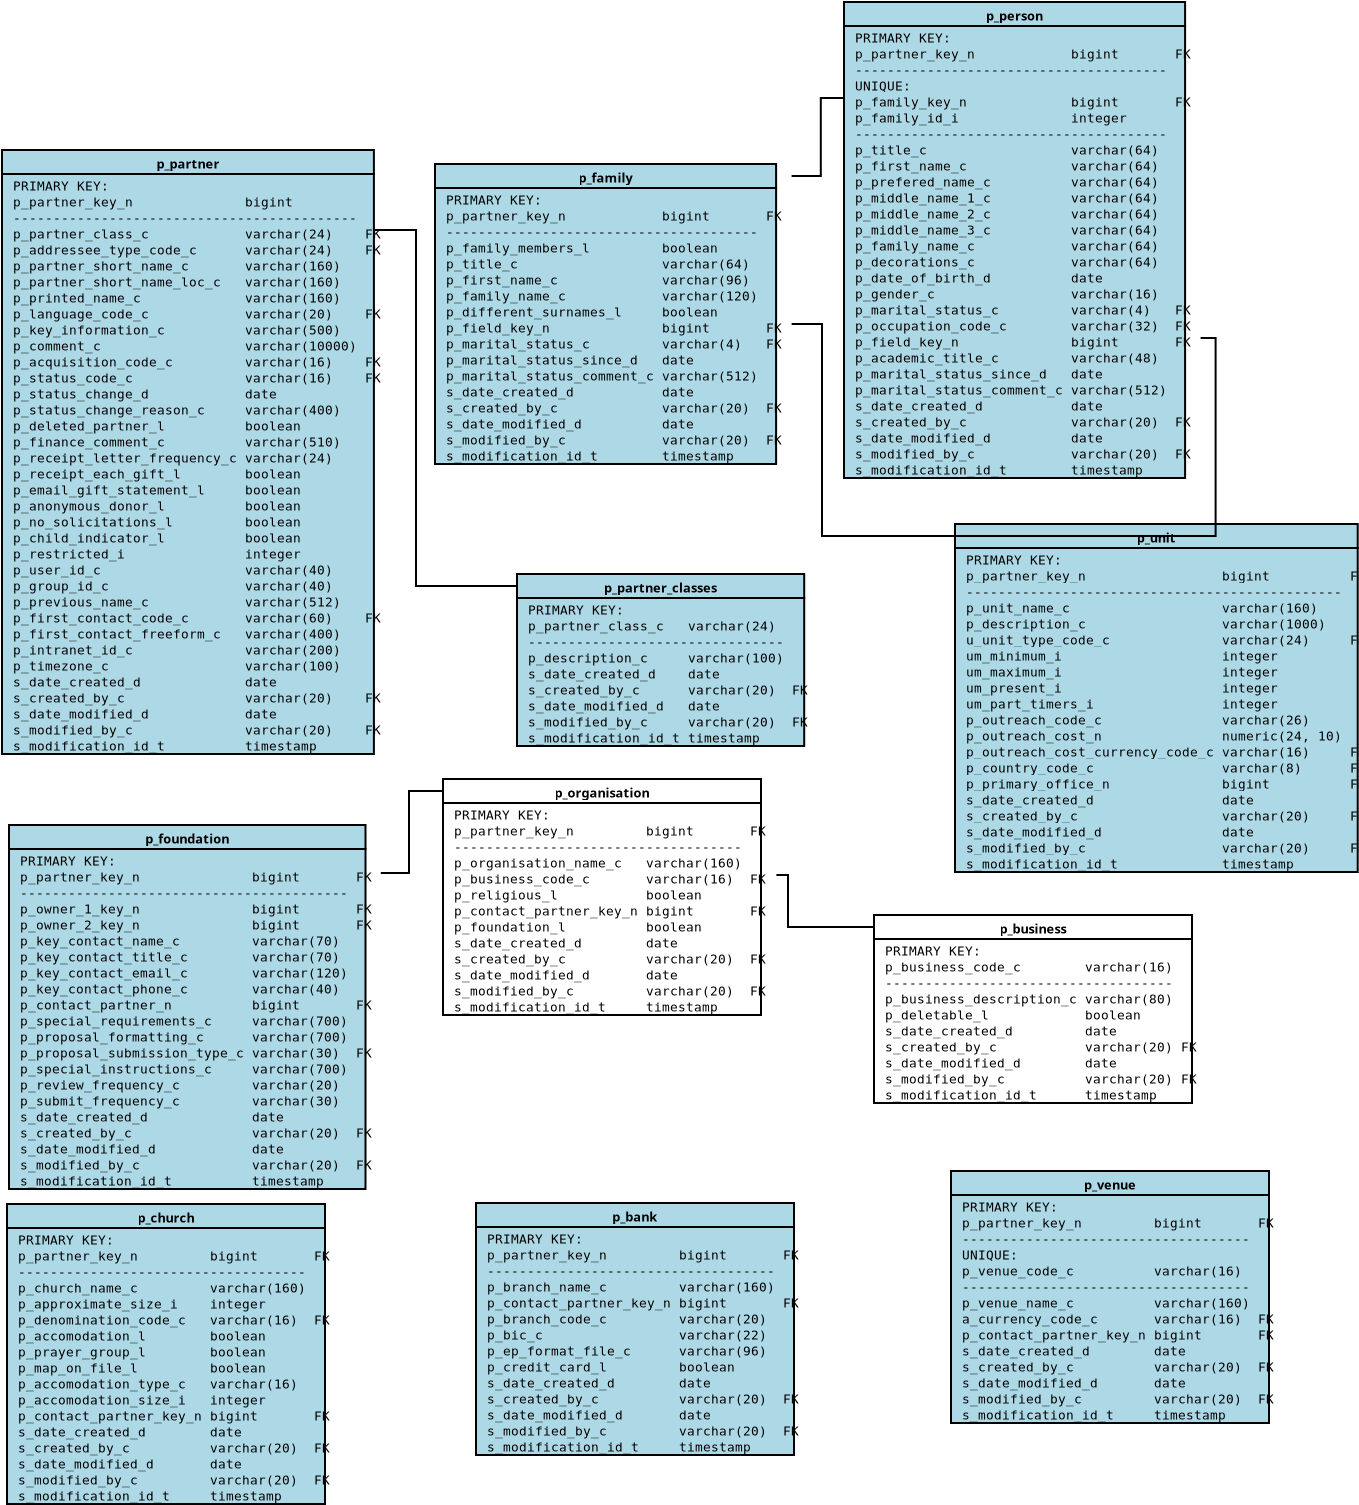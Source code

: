 <?xml version="1.0" encoding="UTF-8"?>
<dia:diagram xmlns:dia="http://www.lysator.liu.se/~alla/dia/"><dia:layer name="Background" visible="true">
<dia:object type="UML - Class" version="0" id="tab_p_bank">
	<dia:attribute name="obj_pos"><dia:point val="26.15,35.65"/></dia:attribute>
	<dia:attribute name="obj_bb"><dia:rectangle val="26.1,35.6;42.87,48.3"/></dia:attribute>
	<dia:attribute name="elem_corner"><dia:point val="26.15,35.65"/></dia:attribute>
	<dia:attribute name="elem_width"><dia:real val="16.67"/></dia:attribute>
	<dia:attribute name="elem_height"><dia:real val="8.40"/></dia:attribute>
	<dia:attribute name="name"><dia:string>#p_bank#</dia:string></dia:attribute>
	<dia:attribute name="stereotype"><dia:string>##</dia:string></dia:attribute>
	<dia:attribute name="comment"><dia:string>##</dia:string></dia:attribute>
	<dia:attribute name="abstract"><dia:boolean val="false"/></dia:attribute>
	<dia:attribute name="suppress_attributes"><dia:boolean val="false"/></dia:attribute>
	<dia:attribute name="suppress_operations"><dia:boolean val="false"/></dia:attribute>
	<dia:attribute name="visible_attributes"><dia:boolean val="true"/></dia:attribute>
	<dia:attribute name="visible_operations"><dia:boolean val="false"/></dia:attribute>
	<dia:attribute name="visible_comments"><dia:boolean val="false"/></dia:attribute>
	<dia:attribute name="foreground_color"><dia:color val="#000000"/></dia:attribute>
	<dia:attribute name="background_color"><dia:color val="#add8e6"/></dia:attribute>
	<dia:attribute name="normal_font"><dia:font family="monospace" style="0" name="Courier"/></dia:attribute>
	<dia:attribute name="abstract_font"><dia:font family="monospace" style="88" name="Courier"/></dia:attribute>
	<dia:attribute name="polymorphic_font"><dia:font family="monospace" style="8" name="Courier"/></dia:attribute>
	<dia:attribute name="classname_font"><dia:font family="sans" style="80" name="Courier"/></dia:attribute>
	<dia:attribute name="abstract_classname_font"><dia:font family="sans" style="88" name="Courier"/></dia:attribute>
	<dia:attribute name="comment_font"><dia:font family="monospace" style="0" name="Courier"/></dia:attribute>
	<dia:attribute name="font_height"><dia:real val="0.6"/></dia:attribute>
	<dia:attribute name="polymorphic_font_height"><dia:real val="0.6"/></dia:attribute>
	<dia:attribute name="abstract_font_height"><dia:real val="0.6"/></dia:attribute>
	<dia:attribute name="classname_font_height"><dia:real val="0.8"/></dia:attribute>
	<dia:attribute name="abstract_classname_font_height"><dia:real val="0.6"/></dia:attribute>
	<dia:attribute name="comment_font_height"><dia:real val="0.6"/></dia:attribute>
	<dia:attribute name="attributes">
		<dia:composite type='umlattribute'><dia:attribute name='name'><dia:string>#PRIMARY KEY:#</dia:string> </dia:attribute><dia:attribute name='type'><dia:string>##</dia:string> </dia:attribute><dia:attribute name='value'><dia:string>##</dia:string> </dia:attribute><dia:attribute name='comment'><dia:string>##</dia:string> </dia:attribute><dia:attribute name='visibility'><dia:enum val='3' /> </dia:attribute><dia:attribute name='abstract'><dia:boolean val='false' /> </dia:attribute><dia:attribute name='class_scope'><dia:boolean val='false' /> </dia:attribute></dia:composite>
		<dia:composite type='umlattribute'><dia:attribute name='name'><dia:string>#p_partner_key_n         bigint       FK#</dia:string> </dia:attribute><dia:attribute name='type'><dia:string>##</dia:string> </dia:attribute><dia:attribute name='value'><dia:string>##</dia:string> </dia:attribute><dia:attribute name='comment'><dia:string>##</dia:string> </dia:attribute><dia:attribute name='visibility'><dia:enum val='3' /> </dia:attribute><dia:attribute name='abstract'><dia:boolean val='false' /> </dia:attribute><dia:attribute name='class_scope'><dia:boolean val='false' /> </dia:attribute></dia:composite>
		<dia:composite type='umlattribute'><dia:attribute name='name'><dia:string>#------------------------------------#</dia:string> </dia:attribute><dia:attribute name='type'><dia:string>##</dia:string> </dia:attribute><dia:attribute name='value'><dia:string>##</dia:string> </dia:attribute><dia:attribute name='comment'><dia:string>##</dia:string> </dia:attribute><dia:attribute name='visibility'><dia:enum val='3' /> </dia:attribute><dia:attribute name='abstract'><dia:boolean val='false' /> </dia:attribute><dia:attribute name='class_scope'><dia:boolean val='false' /> </dia:attribute></dia:composite>
		<dia:composite type='umlattribute'><dia:attribute name='name'><dia:string>#p_branch_name_c         varchar(160)#</dia:string> </dia:attribute><dia:attribute name='type'><dia:string>##</dia:string> </dia:attribute><dia:attribute name='value'><dia:string>##</dia:string> </dia:attribute><dia:attribute name='comment'><dia:string>##</dia:string> </dia:attribute><dia:attribute name='visibility'><dia:enum val='3' /> </dia:attribute><dia:attribute name='abstract'><dia:boolean val='false' /> </dia:attribute><dia:attribute name='class_scope'><dia:boolean val='false' /> </dia:attribute></dia:composite>
		<dia:composite type='umlattribute'><dia:attribute name='name'><dia:string>#p_contact_partner_key_n bigint       FK#</dia:string> </dia:attribute><dia:attribute name='type'><dia:string>##</dia:string> </dia:attribute><dia:attribute name='value'><dia:string>##</dia:string> </dia:attribute><dia:attribute name='comment'><dia:string>##</dia:string> </dia:attribute><dia:attribute name='visibility'><dia:enum val='3' /> </dia:attribute><dia:attribute name='abstract'><dia:boolean val='false' /> </dia:attribute><dia:attribute name='class_scope'><dia:boolean val='false' /> </dia:attribute></dia:composite>
		<dia:composite type='umlattribute'><dia:attribute name='name'><dia:string>#p_branch_code_c         varchar(20) #</dia:string> </dia:attribute><dia:attribute name='type'><dia:string>##</dia:string> </dia:attribute><dia:attribute name='value'><dia:string>##</dia:string> </dia:attribute><dia:attribute name='comment'><dia:string>##</dia:string> </dia:attribute><dia:attribute name='visibility'><dia:enum val='3' /> </dia:attribute><dia:attribute name='abstract'><dia:boolean val='false' /> </dia:attribute><dia:attribute name='class_scope'><dia:boolean val='false' /> </dia:attribute></dia:composite>
		<dia:composite type='umlattribute'><dia:attribute name='name'><dia:string>#p_bic_c                 varchar(22) #</dia:string> </dia:attribute><dia:attribute name='type'><dia:string>##</dia:string> </dia:attribute><dia:attribute name='value'><dia:string>##</dia:string> </dia:attribute><dia:attribute name='comment'><dia:string>##</dia:string> </dia:attribute><dia:attribute name='visibility'><dia:enum val='3' /> </dia:attribute><dia:attribute name='abstract'><dia:boolean val='false' /> </dia:attribute><dia:attribute name='class_scope'><dia:boolean val='false' /> </dia:attribute></dia:composite>
		<dia:composite type='umlattribute'><dia:attribute name='name'><dia:string>#p_ep_format_file_c      varchar(96) #</dia:string> </dia:attribute><dia:attribute name='type'><dia:string>##</dia:string> </dia:attribute><dia:attribute name='value'><dia:string>##</dia:string> </dia:attribute><dia:attribute name='comment'><dia:string>##</dia:string> </dia:attribute><dia:attribute name='visibility'><dia:enum val='3' /> </dia:attribute><dia:attribute name='abstract'><dia:boolean val='false' /> </dia:attribute><dia:attribute name='class_scope'><dia:boolean val='false' /> </dia:attribute></dia:composite>
		<dia:composite type='umlattribute'><dia:attribute name='name'><dia:string>#p_credit_card_l         boolean     #</dia:string> </dia:attribute><dia:attribute name='type'><dia:string>##</dia:string> </dia:attribute><dia:attribute name='value'><dia:string>##</dia:string> </dia:attribute><dia:attribute name='comment'><dia:string>##</dia:string> </dia:attribute><dia:attribute name='visibility'><dia:enum val='3' /> </dia:attribute><dia:attribute name='abstract'><dia:boolean val='false' /> </dia:attribute><dia:attribute name='class_scope'><dia:boolean val='false' /> </dia:attribute></dia:composite>
		<dia:composite type='umlattribute'><dia:attribute name='name'><dia:string>#s_date_created_d        date        #</dia:string> </dia:attribute><dia:attribute name='type'><dia:string>##</dia:string> </dia:attribute><dia:attribute name='value'><dia:string>##</dia:string> </dia:attribute><dia:attribute name='comment'><dia:string>##</dia:string> </dia:attribute><dia:attribute name='visibility'><dia:enum val='3' /> </dia:attribute><dia:attribute name='abstract'><dia:boolean val='false' /> </dia:attribute><dia:attribute name='class_scope'><dia:boolean val='false' /> </dia:attribute></dia:composite>
		<dia:composite type='umlattribute'><dia:attribute name='name'><dia:string>#s_created_by_c          varchar(20)  FK#</dia:string> </dia:attribute><dia:attribute name='type'><dia:string>##</dia:string> </dia:attribute><dia:attribute name='value'><dia:string>##</dia:string> </dia:attribute><dia:attribute name='comment'><dia:string>##</dia:string> </dia:attribute><dia:attribute name='visibility'><dia:enum val='3' /> </dia:attribute><dia:attribute name='abstract'><dia:boolean val='false' /> </dia:attribute><dia:attribute name='class_scope'><dia:boolean val='false' /> </dia:attribute></dia:composite>
		<dia:composite type='umlattribute'><dia:attribute name='name'><dia:string>#s_date_modified_d       date        #</dia:string> </dia:attribute><dia:attribute name='type'><dia:string>##</dia:string> </dia:attribute><dia:attribute name='value'><dia:string>##</dia:string> </dia:attribute><dia:attribute name='comment'><dia:string>##</dia:string> </dia:attribute><dia:attribute name='visibility'><dia:enum val='3' /> </dia:attribute><dia:attribute name='abstract'><dia:boolean val='false' /> </dia:attribute><dia:attribute name='class_scope'><dia:boolean val='false' /> </dia:attribute></dia:composite>
		<dia:composite type='umlattribute'><dia:attribute name='name'><dia:string>#s_modified_by_c         varchar(20)  FK#</dia:string> </dia:attribute><dia:attribute name='type'><dia:string>##</dia:string> </dia:attribute><dia:attribute name='value'><dia:string>##</dia:string> </dia:attribute><dia:attribute name='comment'><dia:string>##</dia:string> </dia:attribute><dia:attribute name='visibility'><dia:enum val='3' /> </dia:attribute><dia:attribute name='abstract'><dia:boolean val='false' /> </dia:attribute><dia:attribute name='class_scope'><dia:boolean val='false' /> </dia:attribute></dia:composite>
		<dia:composite type='umlattribute'><dia:attribute name='name'><dia:string>#s_modification_id_t     timestamp   #</dia:string> </dia:attribute><dia:attribute name='type'><dia:string>##</dia:string> </dia:attribute><dia:attribute name='value'><dia:string>##</dia:string> </dia:attribute><dia:attribute name='comment'><dia:string>##</dia:string> </dia:attribute><dia:attribute name='visibility'><dia:enum val='3' /> </dia:attribute><dia:attribute name='abstract'><dia:boolean val='false' /> </dia:attribute><dia:attribute name='class_scope'><dia:boolean val='false' /> </dia:attribute></dia:composite>
	</dia:attribute>
	<dia:attribute name='operations' />
	<dia:attribute name='template'>
	<dia:boolean val='false' />
	</dia:attribute>
	<dia:attribute name='templates' />
</dia:object>
<dia:object type="UML - Class" version="0" id="tab_p_business">
	<dia:attribute name="obj_pos"><dia:point val="46.05,21.25"/></dia:attribute>
	<dia:attribute name="obj_bb"><dia:rectangle val="46,21.2;62.385,30.7"/></dia:attribute>
	<dia:attribute name="elem_corner"><dia:point val="46.05,21.25"/></dia:attribute>
	<dia:attribute name="elem_width"><dia:real val="16.28"/></dia:attribute>
	<dia:attribute name="elem_height"><dia:real val="6.00"/></dia:attribute>
	<dia:attribute name="name"><dia:string>#p_business#</dia:string></dia:attribute>
	<dia:attribute name="stereotype"><dia:string>##</dia:string></dia:attribute>
	<dia:attribute name="comment"><dia:string>##</dia:string></dia:attribute>
	<dia:attribute name="abstract"><dia:boolean val="false"/></dia:attribute>
	<dia:attribute name="suppress_attributes"><dia:boolean val="false"/></dia:attribute>
	<dia:attribute name="suppress_operations"><dia:boolean val="false"/></dia:attribute>
	<dia:attribute name="visible_attributes"><dia:boolean val="true"/></dia:attribute>
	<dia:attribute name="visible_operations"><dia:boolean val="false"/></dia:attribute>
	<dia:attribute name="visible_comments"><dia:boolean val="false"/></dia:attribute>
	<dia:attribute name="foreground_color"><dia:color val="#000000"/></dia:attribute>
	<dia:attribute name="background_color"><dia:color val="#ffffff"/></dia:attribute>
	<dia:attribute name="normal_font"><dia:font family="monospace" style="0" name="Courier"/></dia:attribute>
	<dia:attribute name="abstract_font"><dia:font family="monospace" style="88" name="Courier"/></dia:attribute>
	<dia:attribute name="polymorphic_font"><dia:font family="monospace" style="8" name="Courier"/></dia:attribute>
	<dia:attribute name="classname_font"><dia:font family="sans" style="80" name="Courier"/></dia:attribute>
	<dia:attribute name="abstract_classname_font"><dia:font family="sans" style="88" name="Courier"/></dia:attribute>
	<dia:attribute name="comment_font"><dia:font family="monospace" style="0" name="Courier"/></dia:attribute>
	<dia:attribute name="font_height"><dia:real val="0.6"/></dia:attribute>
	<dia:attribute name="polymorphic_font_height"><dia:real val="0.6"/></dia:attribute>
	<dia:attribute name="abstract_font_height"><dia:real val="0.6"/></dia:attribute>
	<dia:attribute name="classname_font_height"><dia:real val="0.8"/></dia:attribute>
	<dia:attribute name="abstract_classname_font_height"><dia:real val="0.6"/></dia:attribute>
	<dia:attribute name="comment_font_height"><dia:real val="0.6"/></dia:attribute>
	<dia:attribute name="attributes">
		<dia:composite type='umlattribute'><dia:attribute name='name'><dia:string>#PRIMARY KEY:#</dia:string> </dia:attribute><dia:attribute name='type'><dia:string>##</dia:string> </dia:attribute><dia:attribute name='value'><dia:string>##</dia:string> </dia:attribute><dia:attribute name='comment'><dia:string>##</dia:string> </dia:attribute><dia:attribute name='visibility'><dia:enum val='3' /> </dia:attribute><dia:attribute name='abstract'><dia:boolean val='false' /> </dia:attribute><dia:attribute name='class_scope'><dia:boolean val='false' /> </dia:attribute></dia:composite>
		<dia:composite type='umlattribute'><dia:attribute name='name'><dia:string>#p_business_code_c        varchar(16)#</dia:string> </dia:attribute><dia:attribute name='type'><dia:string>##</dia:string> </dia:attribute><dia:attribute name='value'><dia:string>##</dia:string> </dia:attribute><dia:attribute name='comment'><dia:string>##</dia:string> </dia:attribute><dia:attribute name='visibility'><dia:enum val='3' /> </dia:attribute><dia:attribute name='abstract'><dia:boolean val='false' /> </dia:attribute><dia:attribute name='class_scope'><dia:boolean val='false' /> </dia:attribute></dia:composite>
		<dia:composite type='umlattribute'><dia:attribute name='name'><dia:string>#------------------------------------#</dia:string> </dia:attribute><dia:attribute name='type'><dia:string>##</dia:string> </dia:attribute><dia:attribute name='value'><dia:string>##</dia:string> </dia:attribute><dia:attribute name='comment'><dia:string>##</dia:string> </dia:attribute><dia:attribute name='visibility'><dia:enum val='3' /> </dia:attribute><dia:attribute name='abstract'><dia:boolean val='false' /> </dia:attribute><dia:attribute name='class_scope'><dia:boolean val='false' /> </dia:attribute></dia:composite>
		<dia:composite type='umlattribute'><dia:attribute name='name'><dia:string>#p_business_description_c varchar(80)#</dia:string> </dia:attribute><dia:attribute name='type'><dia:string>##</dia:string> </dia:attribute><dia:attribute name='value'><dia:string>##</dia:string> </dia:attribute><dia:attribute name='comment'><dia:string>##</dia:string> </dia:attribute><dia:attribute name='visibility'><dia:enum val='3' /> </dia:attribute><dia:attribute name='abstract'><dia:boolean val='false' /> </dia:attribute><dia:attribute name='class_scope'><dia:boolean val='false' /> </dia:attribute></dia:composite>
		<dia:composite type='umlattribute'><dia:attribute name='name'><dia:string>#p_deletable_l            boolean    #</dia:string> </dia:attribute><dia:attribute name='type'><dia:string>##</dia:string> </dia:attribute><dia:attribute name='value'><dia:string>##</dia:string> </dia:attribute><dia:attribute name='comment'><dia:string>##</dia:string> </dia:attribute><dia:attribute name='visibility'><dia:enum val='3' /> </dia:attribute><dia:attribute name='abstract'><dia:boolean val='false' /> </dia:attribute><dia:attribute name='class_scope'><dia:boolean val='false' /> </dia:attribute></dia:composite>
		<dia:composite type='umlattribute'><dia:attribute name='name'><dia:string>#s_date_created_d         date       #</dia:string> </dia:attribute><dia:attribute name='type'><dia:string>##</dia:string> </dia:attribute><dia:attribute name='value'><dia:string>##</dia:string> </dia:attribute><dia:attribute name='comment'><dia:string>##</dia:string> </dia:attribute><dia:attribute name='visibility'><dia:enum val='3' /> </dia:attribute><dia:attribute name='abstract'><dia:boolean val='false' /> </dia:attribute><dia:attribute name='class_scope'><dia:boolean val='false' /> </dia:attribute></dia:composite>
		<dia:composite type='umlattribute'><dia:attribute name='name'><dia:string>#s_created_by_c           varchar(20) FK#</dia:string> </dia:attribute><dia:attribute name='type'><dia:string>##</dia:string> </dia:attribute><dia:attribute name='value'><dia:string>##</dia:string> </dia:attribute><dia:attribute name='comment'><dia:string>##</dia:string> </dia:attribute><dia:attribute name='visibility'><dia:enum val='3' /> </dia:attribute><dia:attribute name='abstract'><dia:boolean val='false' /> </dia:attribute><dia:attribute name='class_scope'><dia:boolean val='false' /> </dia:attribute></dia:composite>
		<dia:composite type='umlattribute'><dia:attribute name='name'><dia:string>#s_date_modified_d        date       #</dia:string> </dia:attribute><dia:attribute name='type'><dia:string>##</dia:string> </dia:attribute><dia:attribute name='value'><dia:string>##</dia:string> </dia:attribute><dia:attribute name='comment'><dia:string>##</dia:string> </dia:attribute><dia:attribute name='visibility'><dia:enum val='3' /> </dia:attribute><dia:attribute name='abstract'><dia:boolean val='false' /> </dia:attribute><dia:attribute name='class_scope'><dia:boolean val='false' /> </dia:attribute></dia:composite>
		<dia:composite type='umlattribute'><dia:attribute name='name'><dia:string>#s_modified_by_c          varchar(20) FK#</dia:string> </dia:attribute><dia:attribute name='type'><dia:string>##</dia:string> </dia:attribute><dia:attribute name='value'><dia:string>##</dia:string> </dia:attribute><dia:attribute name='comment'><dia:string>##</dia:string> </dia:attribute><dia:attribute name='visibility'><dia:enum val='3' /> </dia:attribute><dia:attribute name='abstract'><dia:boolean val='false' /> </dia:attribute><dia:attribute name='class_scope'><dia:boolean val='false' /> </dia:attribute></dia:composite>
		<dia:composite type='umlattribute'><dia:attribute name='name'><dia:string>#s_modification_id_t      timestamp  #</dia:string> </dia:attribute><dia:attribute name='type'><dia:string>##</dia:string> </dia:attribute><dia:attribute name='value'><dia:string>##</dia:string> </dia:attribute><dia:attribute name='comment'><dia:string>##</dia:string> </dia:attribute><dia:attribute name='visibility'><dia:enum val='3' /> </dia:attribute><dia:attribute name='abstract'><dia:boolean val='false' /> </dia:attribute><dia:attribute name='class_scope'><dia:boolean val='false' /> </dia:attribute></dia:composite>
	</dia:attribute>
	<dia:attribute name='operations' />
	<dia:attribute name='template'>
	<dia:boolean val='false' />
	</dia:attribute>
	<dia:attribute name='templates' />
</dia:object>
<dia:object type="UML - Class" version="0" id="tab_p_church">
	<dia:attribute name="obj_pos"><dia:point val="2.70,35.70"/></dia:attribute>
	<dia:attribute name="obj_bb"><dia:rectangle val="2.65,35.65;19.42,50.75"/></dia:attribute>
	<dia:attribute name="elem_corner"><dia:point val="2.70,35.70"/></dia:attribute>
	<dia:attribute name="elem_width"><dia:real val="16.67"/></dia:attribute>
	<dia:attribute name="elem_height"><dia:real val="10.20"/></dia:attribute>
	<dia:attribute name="name"><dia:string>#p_church#</dia:string></dia:attribute>
	<dia:attribute name="stereotype"><dia:string>##</dia:string></dia:attribute>
	<dia:attribute name="comment"><dia:string>##</dia:string></dia:attribute>
	<dia:attribute name="abstract"><dia:boolean val="false"/></dia:attribute>
	<dia:attribute name="suppress_attributes"><dia:boolean val="false"/></dia:attribute>
	<dia:attribute name="suppress_operations"><dia:boolean val="false"/></dia:attribute>
	<dia:attribute name="visible_attributes"><dia:boolean val="true"/></dia:attribute>
	<dia:attribute name="visible_operations"><dia:boolean val="false"/></dia:attribute>
	<dia:attribute name="visible_comments"><dia:boolean val="false"/></dia:attribute>
	<dia:attribute name="foreground_color"><dia:color val="#000000"/></dia:attribute>
	<dia:attribute name="background_color"><dia:color val="#add8e6"/></dia:attribute>
	<dia:attribute name="normal_font"><dia:font family="monospace" style="0" name="Courier"/></dia:attribute>
	<dia:attribute name="abstract_font"><dia:font family="monospace" style="88" name="Courier"/></dia:attribute>
	<dia:attribute name="polymorphic_font"><dia:font family="monospace" style="8" name="Courier"/></dia:attribute>
	<dia:attribute name="classname_font"><dia:font family="sans" style="80" name="Courier"/></dia:attribute>
	<dia:attribute name="abstract_classname_font"><dia:font family="sans" style="88" name="Courier"/></dia:attribute>
	<dia:attribute name="comment_font"><dia:font family="monospace" style="0" name="Courier"/></dia:attribute>
	<dia:attribute name="font_height"><dia:real val="0.6"/></dia:attribute>
	<dia:attribute name="polymorphic_font_height"><dia:real val="0.6"/></dia:attribute>
	<dia:attribute name="abstract_font_height"><dia:real val="0.6"/></dia:attribute>
	<dia:attribute name="classname_font_height"><dia:real val="0.8"/></dia:attribute>
	<dia:attribute name="abstract_classname_font_height"><dia:real val="0.6"/></dia:attribute>
	<dia:attribute name="comment_font_height"><dia:real val="0.6"/></dia:attribute>
	<dia:attribute name="attributes">
		<dia:composite type='umlattribute'><dia:attribute name='name'><dia:string>#PRIMARY KEY:#</dia:string> </dia:attribute><dia:attribute name='type'><dia:string>##</dia:string> </dia:attribute><dia:attribute name='value'><dia:string>##</dia:string> </dia:attribute><dia:attribute name='comment'><dia:string>##</dia:string> </dia:attribute><dia:attribute name='visibility'><dia:enum val='3' /> </dia:attribute><dia:attribute name='abstract'><dia:boolean val='false' /> </dia:attribute><dia:attribute name='class_scope'><dia:boolean val='false' /> </dia:attribute></dia:composite>
		<dia:composite type='umlattribute'><dia:attribute name='name'><dia:string>#p_partner_key_n         bigint       FK#</dia:string> </dia:attribute><dia:attribute name='type'><dia:string>##</dia:string> </dia:attribute><dia:attribute name='value'><dia:string>##</dia:string> </dia:attribute><dia:attribute name='comment'><dia:string>##</dia:string> </dia:attribute><dia:attribute name='visibility'><dia:enum val='3' /> </dia:attribute><dia:attribute name='abstract'><dia:boolean val='false' /> </dia:attribute><dia:attribute name='class_scope'><dia:boolean val='false' /> </dia:attribute></dia:composite>
		<dia:composite type='umlattribute'><dia:attribute name='name'><dia:string>#------------------------------------#</dia:string> </dia:attribute><dia:attribute name='type'><dia:string>##</dia:string> </dia:attribute><dia:attribute name='value'><dia:string>##</dia:string> </dia:attribute><dia:attribute name='comment'><dia:string>##</dia:string> </dia:attribute><dia:attribute name='visibility'><dia:enum val='3' /> </dia:attribute><dia:attribute name='abstract'><dia:boolean val='false' /> </dia:attribute><dia:attribute name='class_scope'><dia:boolean val='false' /> </dia:attribute></dia:composite>
		<dia:composite type='umlattribute'><dia:attribute name='name'><dia:string>#p_church_name_c         varchar(160)#</dia:string> </dia:attribute><dia:attribute name='type'><dia:string>##</dia:string> </dia:attribute><dia:attribute name='value'><dia:string>##</dia:string> </dia:attribute><dia:attribute name='comment'><dia:string>##</dia:string> </dia:attribute><dia:attribute name='visibility'><dia:enum val='3' /> </dia:attribute><dia:attribute name='abstract'><dia:boolean val='false' /> </dia:attribute><dia:attribute name='class_scope'><dia:boolean val='false' /> </dia:attribute></dia:composite>
		<dia:composite type='umlattribute'><dia:attribute name='name'><dia:string>#p_approximate_size_i    integer     #</dia:string> </dia:attribute><dia:attribute name='type'><dia:string>##</dia:string> </dia:attribute><dia:attribute name='value'><dia:string>##</dia:string> </dia:attribute><dia:attribute name='comment'><dia:string>##</dia:string> </dia:attribute><dia:attribute name='visibility'><dia:enum val='3' /> </dia:attribute><dia:attribute name='abstract'><dia:boolean val='false' /> </dia:attribute><dia:attribute name='class_scope'><dia:boolean val='false' /> </dia:attribute></dia:composite>
		<dia:composite type='umlattribute'><dia:attribute name='name'><dia:string>#p_denomination_code_c   varchar(16)  FK#</dia:string> </dia:attribute><dia:attribute name='type'><dia:string>##</dia:string> </dia:attribute><dia:attribute name='value'><dia:string>##</dia:string> </dia:attribute><dia:attribute name='comment'><dia:string>##</dia:string> </dia:attribute><dia:attribute name='visibility'><dia:enum val='3' /> </dia:attribute><dia:attribute name='abstract'><dia:boolean val='false' /> </dia:attribute><dia:attribute name='class_scope'><dia:boolean val='false' /> </dia:attribute></dia:composite>
		<dia:composite type='umlattribute'><dia:attribute name='name'><dia:string>#p_accomodation_l        boolean     #</dia:string> </dia:attribute><dia:attribute name='type'><dia:string>##</dia:string> </dia:attribute><dia:attribute name='value'><dia:string>##</dia:string> </dia:attribute><dia:attribute name='comment'><dia:string>##</dia:string> </dia:attribute><dia:attribute name='visibility'><dia:enum val='3' /> </dia:attribute><dia:attribute name='abstract'><dia:boolean val='false' /> </dia:attribute><dia:attribute name='class_scope'><dia:boolean val='false' /> </dia:attribute></dia:composite>
		<dia:composite type='umlattribute'><dia:attribute name='name'><dia:string>#p_prayer_group_l        boolean     #</dia:string> </dia:attribute><dia:attribute name='type'><dia:string>##</dia:string> </dia:attribute><dia:attribute name='value'><dia:string>##</dia:string> </dia:attribute><dia:attribute name='comment'><dia:string>##</dia:string> </dia:attribute><dia:attribute name='visibility'><dia:enum val='3' /> </dia:attribute><dia:attribute name='abstract'><dia:boolean val='false' /> </dia:attribute><dia:attribute name='class_scope'><dia:boolean val='false' /> </dia:attribute></dia:composite>
		<dia:composite type='umlattribute'><dia:attribute name='name'><dia:string>#p_map_on_file_l         boolean     #</dia:string> </dia:attribute><dia:attribute name='type'><dia:string>##</dia:string> </dia:attribute><dia:attribute name='value'><dia:string>##</dia:string> </dia:attribute><dia:attribute name='comment'><dia:string>##</dia:string> </dia:attribute><dia:attribute name='visibility'><dia:enum val='3' /> </dia:attribute><dia:attribute name='abstract'><dia:boolean val='false' /> </dia:attribute><dia:attribute name='class_scope'><dia:boolean val='false' /> </dia:attribute></dia:composite>
		<dia:composite type='umlattribute'><dia:attribute name='name'><dia:string>#p_accomodation_type_c   varchar(16) #</dia:string> </dia:attribute><dia:attribute name='type'><dia:string>##</dia:string> </dia:attribute><dia:attribute name='value'><dia:string>##</dia:string> </dia:attribute><dia:attribute name='comment'><dia:string>##</dia:string> </dia:attribute><dia:attribute name='visibility'><dia:enum val='3' /> </dia:attribute><dia:attribute name='abstract'><dia:boolean val='false' /> </dia:attribute><dia:attribute name='class_scope'><dia:boolean val='false' /> </dia:attribute></dia:composite>
		<dia:composite type='umlattribute'><dia:attribute name='name'><dia:string>#p_accomodation_size_i   integer     #</dia:string> </dia:attribute><dia:attribute name='type'><dia:string>##</dia:string> </dia:attribute><dia:attribute name='value'><dia:string>##</dia:string> </dia:attribute><dia:attribute name='comment'><dia:string>##</dia:string> </dia:attribute><dia:attribute name='visibility'><dia:enum val='3' /> </dia:attribute><dia:attribute name='abstract'><dia:boolean val='false' /> </dia:attribute><dia:attribute name='class_scope'><dia:boolean val='false' /> </dia:attribute></dia:composite>
		<dia:composite type='umlattribute'><dia:attribute name='name'><dia:string>#p_contact_partner_key_n bigint       FK#</dia:string> </dia:attribute><dia:attribute name='type'><dia:string>##</dia:string> </dia:attribute><dia:attribute name='value'><dia:string>##</dia:string> </dia:attribute><dia:attribute name='comment'><dia:string>##</dia:string> </dia:attribute><dia:attribute name='visibility'><dia:enum val='3' /> </dia:attribute><dia:attribute name='abstract'><dia:boolean val='false' /> </dia:attribute><dia:attribute name='class_scope'><dia:boolean val='false' /> </dia:attribute></dia:composite>
		<dia:composite type='umlattribute'><dia:attribute name='name'><dia:string>#s_date_created_d        date        #</dia:string> </dia:attribute><dia:attribute name='type'><dia:string>##</dia:string> </dia:attribute><dia:attribute name='value'><dia:string>##</dia:string> </dia:attribute><dia:attribute name='comment'><dia:string>##</dia:string> </dia:attribute><dia:attribute name='visibility'><dia:enum val='3' /> </dia:attribute><dia:attribute name='abstract'><dia:boolean val='false' /> </dia:attribute><dia:attribute name='class_scope'><dia:boolean val='false' /> </dia:attribute></dia:composite>
		<dia:composite type='umlattribute'><dia:attribute name='name'><dia:string>#s_created_by_c          varchar(20)  FK#</dia:string> </dia:attribute><dia:attribute name='type'><dia:string>##</dia:string> </dia:attribute><dia:attribute name='value'><dia:string>##</dia:string> </dia:attribute><dia:attribute name='comment'><dia:string>##</dia:string> </dia:attribute><dia:attribute name='visibility'><dia:enum val='3' /> </dia:attribute><dia:attribute name='abstract'><dia:boolean val='false' /> </dia:attribute><dia:attribute name='class_scope'><dia:boolean val='false' /> </dia:attribute></dia:composite>
		<dia:composite type='umlattribute'><dia:attribute name='name'><dia:string>#s_date_modified_d       date        #</dia:string> </dia:attribute><dia:attribute name='type'><dia:string>##</dia:string> </dia:attribute><dia:attribute name='value'><dia:string>##</dia:string> </dia:attribute><dia:attribute name='comment'><dia:string>##</dia:string> </dia:attribute><dia:attribute name='visibility'><dia:enum val='3' /> </dia:attribute><dia:attribute name='abstract'><dia:boolean val='false' /> </dia:attribute><dia:attribute name='class_scope'><dia:boolean val='false' /> </dia:attribute></dia:composite>
		<dia:composite type='umlattribute'><dia:attribute name='name'><dia:string>#s_modified_by_c         varchar(20)  FK#</dia:string> </dia:attribute><dia:attribute name='type'><dia:string>##</dia:string> </dia:attribute><dia:attribute name='value'><dia:string>##</dia:string> </dia:attribute><dia:attribute name='comment'><dia:string>##</dia:string> </dia:attribute><dia:attribute name='visibility'><dia:enum val='3' /> </dia:attribute><dia:attribute name='abstract'><dia:boolean val='false' /> </dia:attribute><dia:attribute name='class_scope'><dia:boolean val='false' /> </dia:attribute></dia:composite>
		<dia:composite type='umlattribute'><dia:attribute name='name'><dia:string>#s_modification_id_t     timestamp   #</dia:string> </dia:attribute><dia:attribute name='type'><dia:string>##</dia:string> </dia:attribute><dia:attribute name='value'><dia:string>##</dia:string> </dia:attribute><dia:attribute name='comment'><dia:string>##</dia:string> </dia:attribute><dia:attribute name='visibility'><dia:enum val='3' /> </dia:attribute><dia:attribute name='abstract'><dia:boolean val='false' /> </dia:attribute><dia:attribute name='class_scope'><dia:boolean val='false' /> </dia:attribute></dia:composite>
	</dia:attribute>
	<dia:attribute name='operations' />
	<dia:attribute name='template'>
	<dia:boolean val='false' />
	</dia:attribute>
	<dia:attribute name='templates' />
</dia:object>
<dia:object type="UML - Class" version="0" id="tab_p_family">
	<dia:attribute name="obj_pos"><dia:point val="24.10,-16.30"/></dia:attribute>
	<dia:attribute name="obj_bb"><dia:rectangle val="24.05,-16.35;41.975,-1.25"/></dia:attribute>
	<dia:attribute name="elem_corner"><dia:point val="24.10,-16.30"/></dia:attribute>
	<dia:attribute name="elem_width"><dia:real val="17.83"/></dia:attribute>
	<dia:attribute name="elem_height"><dia:real val="10.20"/></dia:attribute>
	<dia:attribute name="name"><dia:string>#p_family#</dia:string></dia:attribute>
	<dia:attribute name="stereotype"><dia:string>##</dia:string></dia:attribute>
	<dia:attribute name="comment"><dia:string>##</dia:string></dia:attribute>
	<dia:attribute name="abstract"><dia:boolean val="false"/></dia:attribute>
	<dia:attribute name="suppress_attributes"><dia:boolean val="false"/></dia:attribute>
	<dia:attribute name="suppress_operations"><dia:boolean val="false"/></dia:attribute>
	<dia:attribute name="visible_attributes"><dia:boolean val="true"/></dia:attribute>
	<dia:attribute name="visible_operations"><dia:boolean val="false"/></dia:attribute>
	<dia:attribute name="visible_comments"><dia:boolean val="false"/></dia:attribute>
	<dia:attribute name="foreground_color"><dia:color val="#000000"/></dia:attribute>
	<dia:attribute name="background_color"><dia:color val="#add8e6"/></dia:attribute>
	<dia:attribute name="normal_font"><dia:font family="monospace" style="0" name="Courier"/></dia:attribute>
	<dia:attribute name="abstract_font"><dia:font family="monospace" style="88" name="Courier"/></dia:attribute>
	<dia:attribute name="polymorphic_font"><dia:font family="monospace" style="8" name="Courier"/></dia:attribute>
	<dia:attribute name="classname_font"><dia:font family="sans" style="80" name="Courier"/></dia:attribute>
	<dia:attribute name="abstract_classname_font"><dia:font family="sans" style="88" name="Courier"/></dia:attribute>
	<dia:attribute name="comment_font"><dia:font family="monospace" style="0" name="Courier"/></dia:attribute>
	<dia:attribute name="font_height"><dia:real val="0.6"/></dia:attribute>
	<dia:attribute name="polymorphic_font_height"><dia:real val="0.6"/></dia:attribute>
	<dia:attribute name="abstract_font_height"><dia:real val="0.6"/></dia:attribute>
	<dia:attribute name="classname_font_height"><dia:real val="0.8"/></dia:attribute>
	<dia:attribute name="abstract_classname_font_height"><dia:real val="0.6"/></dia:attribute>
	<dia:attribute name="comment_font_height"><dia:real val="0.6"/></dia:attribute>
	<dia:attribute name="attributes">
		<dia:composite type='umlattribute'><dia:attribute name='name'><dia:string>#PRIMARY KEY:#</dia:string> </dia:attribute><dia:attribute name='type'><dia:string>##</dia:string> </dia:attribute><dia:attribute name='value'><dia:string>##</dia:string> </dia:attribute><dia:attribute name='comment'><dia:string>##</dia:string> </dia:attribute><dia:attribute name='visibility'><dia:enum val='3' /> </dia:attribute><dia:attribute name='abstract'><dia:boolean val='false' /> </dia:attribute><dia:attribute name='class_scope'><dia:boolean val='false' /> </dia:attribute></dia:composite>
		<dia:composite type='umlattribute'><dia:attribute name='name'><dia:string>#p_partner_key_n            bigint       FK#</dia:string> </dia:attribute><dia:attribute name='type'><dia:string>##</dia:string> </dia:attribute><dia:attribute name='value'><dia:string>##</dia:string> </dia:attribute><dia:attribute name='comment'><dia:string>##</dia:string> </dia:attribute><dia:attribute name='visibility'><dia:enum val='3' /> </dia:attribute><dia:attribute name='abstract'><dia:boolean val='false' /> </dia:attribute><dia:attribute name='class_scope'><dia:boolean val='false' /> </dia:attribute></dia:composite>
		<dia:composite type='umlattribute'><dia:attribute name='name'><dia:string>#---------------------------------------#</dia:string> </dia:attribute><dia:attribute name='type'><dia:string>##</dia:string> </dia:attribute><dia:attribute name='value'><dia:string>##</dia:string> </dia:attribute><dia:attribute name='comment'><dia:string>##</dia:string> </dia:attribute><dia:attribute name='visibility'><dia:enum val='3' /> </dia:attribute><dia:attribute name='abstract'><dia:boolean val='false' /> </dia:attribute><dia:attribute name='class_scope'><dia:boolean val='false' /> </dia:attribute></dia:composite>
		<dia:composite type='umlattribute'><dia:attribute name='name'><dia:string>#p_family_members_l         boolean     #</dia:string> </dia:attribute><dia:attribute name='type'><dia:string>##</dia:string> </dia:attribute><dia:attribute name='value'><dia:string>##</dia:string> </dia:attribute><dia:attribute name='comment'><dia:string>##</dia:string> </dia:attribute><dia:attribute name='visibility'><dia:enum val='3' /> </dia:attribute><dia:attribute name='abstract'><dia:boolean val='false' /> </dia:attribute><dia:attribute name='class_scope'><dia:boolean val='false' /> </dia:attribute></dia:composite>
		<dia:composite type='umlattribute'><dia:attribute name='name'><dia:string>#p_title_c                  varchar(64) #</dia:string> </dia:attribute><dia:attribute name='type'><dia:string>##</dia:string> </dia:attribute><dia:attribute name='value'><dia:string>##</dia:string> </dia:attribute><dia:attribute name='comment'><dia:string>##</dia:string> </dia:attribute><dia:attribute name='visibility'><dia:enum val='3' /> </dia:attribute><dia:attribute name='abstract'><dia:boolean val='false' /> </dia:attribute><dia:attribute name='class_scope'><dia:boolean val='false' /> </dia:attribute></dia:composite>
		<dia:composite type='umlattribute'><dia:attribute name='name'><dia:string>#p_first_name_c             varchar(96) #</dia:string> </dia:attribute><dia:attribute name='type'><dia:string>##</dia:string> </dia:attribute><dia:attribute name='value'><dia:string>##</dia:string> </dia:attribute><dia:attribute name='comment'><dia:string>##</dia:string> </dia:attribute><dia:attribute name='visibility'><dia:enum val='3' /> </dia:attribute><dia:attribute name='abstract'><dia:boolean val='false' /> </dia:attribute><dia:attribute name='class_scope'><dia:boolean val='false' /> </dia:attribute></dia:composite>
		<dia:composite type='umlattribute'><dia:attribute name='name'><dia:string>#p_family_name_c            varchar(120)#</dia:string> </dia:attribute><dia:attribute name='type'><dia:string>##</dia:string> </dia:attribute><dia:attribute name='value'><dia:string>##</dia:string> </dia:attribute><dia:attribute name='comment'><dia:string>##</dia:string> </dia:attribute><dia:attribute name='visibility'><dia:enum val='3' /> </dia:attribute><dia:attribute name='abstract'><dia:boolean val='false' /> </dia:attribute><dia:attribute name='class_scope'><dia:boolean val='false' /> </dia:attribute></dia:composite>
		<dia:composite type='umlattribute'><dia:attribute name='name'><dia:string>#p_different_surnames_l     boolean     #</dia:string> </dia:attribute><dia:attribute name='type'><dia:string>##</dia:string> </dia:attribute><dia:attribute name='value'><dia:string>##</dia:string> </dia:attribute><dia:attribute name='comment'><dia:string>##</dia:string> </dia:attribute><dia:attribute name='visibility'><dia:enum val='3' /> </dia:attribute><dia:attribute name='abstract'><dia:boolean val='false' /> </dia:attribute><dia:attribute name='class_scope'><dia:boolean val='false' /> </dia:attribute></dia:composite>
		<dia:composite type='umlattribute'><dia:attribute name='name'><dia:string>#p_field_key_n              bigint       FK#</dia:string> </dia:attribute><dia:attribute name='type'><dia:string>##</dia:string> </dia:attribute><dia:attribute name='value'><dia:string>##</dia:string> </dia:attribute><dia:attribute name='comment'><dia:string>##</dia:string> </dia:attribute><dia:attribute name='visibility'><dia:enum val='3' /> </dia:attribute><dia:attribute name='abstract'><dia:boolean val='false' /> </dia:attribute><dia:attribute name='class_scope'><dia:boolean val='false' /> </dia:attribute></dia:composite>
		<dia:composite type='umlattribute'><dia:attribute name='name'><dia:string>#p_marital_status_c         varchar(4)   FK#</dia:string> </dia:attribute><dia:attribute name='type'><dia:string>##</dia:string> </dia:attribute><dia:attribute name='value'><dia:string>##</dia:string> </dia:attribute><dia:attribute name='comment'><dia:string>##</dia:string> </dia:attribute><dia:attribute name='visibility'><dia:enum val='3' /> </dia:attribute><dia:attribute name='abstract'><dia:boolean val='false' /> </dia:attribute><dia:attribute name='class_scope'><dia:boolean val='false' /> </dia:attribute></dia:composite>
		<dia:composite type='umlattribute'><dia:attribute name='name'><dia:string>#p_marital_status_since_d   date        #</dia:string> </dia:attribute><dia:attribute name='type'><dia:string>##</dia:string> </dia:attribute><dia:attribute name='value'><dia:string>##</dia:string> </dia:attribute><dia:attribute name='comment'><dia:string>##</dia:string> </dia:attribute><dia:attribute name='visibility'><dia:enum val='3' /> </dia:attribute><dia:attribute name='abstract'><dia:boolean val='false' /> </dia:attribute><dia:attribute name='class_scope'><dia:boolean val='false' /> </dia:attribute></dia:composite>
		<dia:composite type='umlattribute'><dia:attribute name='name'><dia:string>#p_marital_status_comment_c varchar(512)#</dia:string> </dia:attribute><dia:attribute name='type'><dia:string>##</dia:string> </dia:attribute><dia:attribute name='value'><dia:string>##</dia:string> </dia:attribute><dia:attribute name='comment'><dia:string>##</dia:string> </dia:attribute><dia:attribute name='visibility'><dia:enum val='3' /> </dia:attribute><dia:attribute name='abstract'><dia:boolean val='false' /> </dia:attribute><dia:attribute name='class_scope'><dia:boolean val='false' /> </dia:attribute></dia:composite>
		<dia:composite type='umlattribute'><dia:attribute name='name'><dia:string>#s_date_created_d           date        #</dia:string> </dia:attribute><dia:attribute name='type'><dia:string>##</dia:string> </dia:attribute><dia:attribute name='value'><dia:string>##</dia:string> </dia:attribute><dia:attribute name='comment'><dia:string>##</dia:string> </dia:attribute><dia:attribute name='visibility'><dia:enum val='3' /> </dia:attribute><dia:attribute name='abstract'><dia:boolean val='false' /> </dia:attribute><dia:attribute name='class_scope'><dia:boolean val='false' /> </dia:attribute></dia:composite>
		<dia:composite type='umlattribute'><dia:attribute name='name'><dia:string>#s_created_by_c             varchar(20)  FK#</dia:string> </dia:attribute><dia:attribute name='type'><dia:string>##</dia:string> </dia:attribute><dia:attribute name='value'><dia:string>##</dia:string> </dia:attribute><dia:attribute name='comment'><dia:string>##</dia:string> </dia:attribute><dia:attribute name='visibility'><dia:enum val='3' /> </dia:attribute><dia:attribute name='abstract'><dia:boolean val='false' /> </dia:attribute><dia:attribute name='class_scope'><dia:boolean val='false' /> </dia:attribute></dia:composite>
		<dia:composite type='umlattribute'><dia:attribute name='name'><dia:string>#s_date_modified_d          date        #</dia:string> </dia:attribute><dia:attribute name='type'><dia:string>##</dia:string> </dia:attribute><dia:attribute name='value'><dia:string>##</dia:string> </dia:attribute><dia:attribute name='comment'><dia:string>##</dia:string> </dia:attribute><dia:attribute name='visibility'><dia:enum val='3' /> </dia:attribute><dia:attribute name='abstract'><dia:boolean val='false' /> </dia:attribute><dia:attribute name='class_scope'><dia:boolean val='false' /> </dia:attribute></dia:composite>
		<dia:composite type='umlattribute'><dia:attribute name='name'><dia:string>#s_modified_by_c            varchar(20)  FK#</dia:string> </dia:attribute><dia:attribute name='type'><dia:string>##</dia:string> </dia:attribute><dia:attribute name='value'><dia:string>##</dia:string> </dia:attribute><dia:attribute name='comment'><dia:string>##</dia:string> </dia:attribute><dia:attribute name='visibility'><dia:enum val='3' /> </dia:attribute><dia:attribute name='abstract'><dia:boolean val='false' /> </dia:attribute><dia:attribute name='class_scope'><dia:boolean val='false' /> </dia:attribute></dia:composite>
		<dia:composite type='umlattribute'><dia:attribute name='name'><dia:string>#s_modification_id_t        timestamp   #</dia:string> </dia:attribute><dia:attribute name='type'><dia:string>##</dia:string> </dia:attribute><dia:attribute name='value'><dia:string>##</dia:string> </dia:attribute><dia:attribute name='comment'><dia:string>##</dia:string> </dia:attribute><dia:attribute name='visibility'><dia:enum val='3' /> </dia:attribute><dia:attribute name='abstract'><dia:boolean val='false' /> </dia:attribute><dia:attribute name='class_scope'><dia:boolean val='false' /> </dia:attribute></dia:composite>
	</dia:attribute>
	<dia:attribute name='operations' />
	<dia:attribute name='template'>
	<dia:boolean val='false' />
	</dia:attribute>
	<dia:attribute name='templates' />
</dia:object>
<dia:object type="UML - Class" version="0" id="tab_p_foundation">
	<dia:attribute name="obj_pos"><dia:point val="2.80,16.75"/></dia:attribute>
	<dia:attribute name="obj_bb"><dia:rectangle val="2.75,16.7;21.445,35"/></dia:attribute>
	<dia:attribute name="elem_corner"><dia:point val="2.80,16.75"/></dia:attribute>
	<dia:attribute name="elem_width"><dia:real val="18.59"/></dia:attribute>
	<dia:attribute name="elem_height"><dia:real val="12.60"/></dia:attribute>
	<dia:attribute name="name"><dia:string>#p_foundation#</dia:string></dia:attribute>
	<dia:attribute name="stereotype"><dia:string>##</dia:string></dia:attribute>
	<dia:attribute name="comment"><dia:string>##</dia:string></dia:attribute>
	<dia:attribute name="abstract"><dia:boolean val="false"/></dia:attribute>
	<dia:attribute name="suppress_attributes"><dia:boolean val="false"/></dia:attribute>
	<dia:attribute name="suppress_operations"><dia:boolean val="false"/></dia:attribute>
	<dia:attribute name="visible_attributes"><dia:boolean val="true"/></dia:attribute>
	<dia:attribute name="visible_operations"><dia:boolean val="false"/></dia:attribute>
	<dia:attribute name="visible_comments"><dia:boolean val="false"/></dia:attribute>
	<dia:attribute name="foreground_color"><dia:color val="#000000"/></dia:attribute>
	<dia:attribute name="background_color"><dia:color val="#add8e6"/></dia:attribute>
	<dia:attribute name="normal_font"><dia:font family="monospace" style="0" name="Courier"/></dia:attribute>
	<dia:attribute name="abstract_font"><dia:font family="monospace" style="88" name="Courier"/></dia:attribute>
	<dia:attribute name="polymorphic_font"><dia:font family="monospace" style="8" name="Courier"/></dia:attribute>
	<dia:attribute name="classname_font"><dia:font family="sans" style="80" name="Courier"/></dia:attribute>
	<dia:attribute name="abstract_classname_font"><dia:font family="sans" style="88" name="Courier"/></dia:attribute>
	<dia:attribute name="comment_font"><dia:font family="monospace" style="0" name="Courier"/></dia:attribute>
	<dia:attribute name="font_height"><dia:real val="0.6"/></dia:attribute>
	<dia:attribute name="polymorphic_font_height"><dia:real val="0.6"/></dia:attribute>
	<dia:attribute name="abstract_font_height"><dia:real val="0.6"/></dia:attribute>
	<dia:attribute name="classname_font_height"><dia:real val="0.8"/></dia:attribute>
	<dia:attribute name="abstract_classname_font_height"><dia:real val="0.6"/></dia:attribute>
	<dia:attribute name="comment_font_height"><dia:real val="0.6"/></dia:attribute>
	<dia:attribute name="attributes">
		<dia:composite type='umlattribute'><dia:attribute name='name'><dia:string>#PRIMARY KEY:#</dia:string> </dia:attribute><dia:attribute name='type'><dia:string>##</dia:string> </dia:attribute><dia:attribute name='value'><dia:string>##</dia:string> </dia:attribute><dia:attribute name='comment'><dia:string>##</dia:string> </dia:attribute><dia:attribute name='visibility'><dia:enum val='3' /> </dia:attribute><dia:attribute name='abstract'><dia:boolean val='false' /> </dia:attribute><dia:attribute name='class_scope'><dia:boolean val='false' /> </dia:attribute></dia:composite>
		<dia:composite type='umlattribute'><dia:attribute name='name'><dia:string>#p_partner_key_n              bigint       FK#</dia:string> </dia:attribute><dia:attribute name='type'><dia:string>##</dia:string> </dia:attribute><dia:attribute name='value'><dia:string>##</dia:string> </dia:attribute><dia:attribute name='comment'><dia:string>##</dia:string> </dia:attribute><dia:attribute name='visibility'><dia:enum val='3' /> </dia:attribute><dia:attribute name='abstract'><dia:boolean val='false' /> </dia:attribute><dia:attribute name='class_scope'><dia:boolean val='false' /> </dia:attribute></dia:composite>
		<dia:composite type='umlattribute'><dia:attribute name='name'><dia:string>#-----------------------------------------#</dia:string> </dia:attribute><dia:attribute name='type'><dia:string>##</dia:string> </dia:attribute><dia:attribute name='value'><dia:string>##</dia:string> </dia:attribute><dia:attribute name='comment'><dia:string>##</dia:string> </dia:attribute><dia:attribute name='visibility'><dia:enum val='3' /> </dia:attribute><dia:attribute name='abstract'><dia:boolean val='false' /> </dia:attribute><dia:attribute name='class_scope'><dia:boolean val='false' /> </dia:attribute></dia:composite>
		<dia:composite type='umlattribute'><dia:attribute name='name'><dia:string>#p_owner_1_key_n              bigint       FK#</dia:string> </dia:attribute><dia:attribute name='type'><dia:string>##</dia:string> </dia:attribute><dia:attribute name='value'><dia:string>##</dia:string> </dia:attribute><dia:attribute name='comment'><dia:string>##</dia:string> </dia:attribute><dia:attribute name='visibility'><dia:enum val='3' /> </dia:attribute><dia:attribute name='abstract'><dia:boolean val='false' /> </dia:attribute><dia:attribute name='class_scope'><dia:boolean val='false' /> </dia:attribute></dia:composite>
		<dia:composite type='umlattribute'><dia:attribute name='name'><dia:string>#p_owner_2_key_n              bigint       FK#</dia:string> </dia:attribute><dia:attribute name='type'><dia:string>##</dia:string> </dia:attribute><dia:attribute name='value'><dia:string>##</dia:string> </dia:attribute><dia:attribute name='comment'><dia:string>##</dia:string> </dia:attribute><dia:attribute name='visibility'><dia:enum val='3' /> </dia:attribute><dia:attribute name='abstract'><dia:boolean val='false' /> </dia:attribute><dia:attribute name='class_scope'><dia:boolean val='false' /> </dia:attribute></dia:composite>
		<dia:composite type='umlattribute'><dia:attribute name='name'><dia:string>#p_key_contact_name_c         varchar(70) #</dia:string> </dia:attribute><dia:attribute name='type'><dia:string>##</dia:string> </dia:attribute><dia:attribute name='value'><dia:string>##</dia:string> </dia:attribute><dia:attribute name='comment'><dia:string>##</dia:string> </dia:attribute><dia:attribute name='visibility'><dia:enum val='3' /> </dia:attribute><dia:attribute name='abstract'><dia:boolean val='false' /> </dia:attribute><dia:attribute name='class_scope'><dia:boolean val='false' /> </dia:attribute></dia:composite>
		<dia:composite type='umlattribute'><dia:attribute name='name'><dia:string>#p_key_contact_title_c        varchar(70) #</dia:string> </dia:attribute><dia:attribute name='type'><dia:string>##</dia:string> </dia:attribute><dia:attribute name='value'><dia:string>##</dia:string> </dia:attribute><dia:attribute name='comment'><dia:string>##</dia:string> </dia:attribute><dia:attribute name='visibility'><dia:enum val='3' /> </dia:attribute><dia:attribute name='abstract'><dia:boolean val='false' /> </dia:attribute><dia:attribute name='class_scope'><dia:boolean val='false' /> </dia:attribute></dia:composite>
		<dia:composite type='umlattribute'><dia:attribute name='name'><dia:string>#p_key_contact_email_c        varchar(120)#</dia:string> </dia:attribute><dia:attribute name='type'><dia:string>##</dia:string> </dia:attribute><dia:attribute name='value'><dia:string>##</dia:string> </dia:attribute><dia:attribute name='comment'><dia:string>##</dia:string> </dia:attribute><dia:attribute name='visibility'><dia:enum val='3' /> </dia:attribute><dia:attribute name='abstract'><dia:boolean val='false' /> </dia:attribute><dia:attribute name='class_scope'><dia:boolean val='false' /> </dia:attribute></dia:composite>
		<dia:composite type='umlattribute'><dia:attribute name='name'><dia:string>#p_key_contact_phone_c        varchar(40) #</dia:string> </dia:attribute><dia:attribute name='type'><dia:string>##</dia:string> </dia:attribute><dia:attribute name='value'><dia:string>##</dia:string> </dia:attribute><dia:attribute name='comment'><dia:string>##</dia:string> </dia:attribute><dia:attribute name='visibility'><dia:enum val='3' /> </dia:attribute><dia:attribute name='abstract'><dia:boolean val='false' /> </dia:attribute><dia:attribute name='class_scope'><dia:boolean val='false' /> </dia:attribute></dia:composite>
		<dia:composite type='umlattribute'><dia:attribute name='name'><dia:string>#p_contact_partner_n          bigint       FK#</dia:string> </dia:attribute><dia:attribute name='type'><dia:string>##</dia:string> </dia:attribute><dia:attribute name='value'><dia:string>##</dia:string> </dia:attribute><dia:attribute name='comment'><dia:string>##</dia:string> </dia:attribute><dia:attribute name='visibility'><dia:enum val='3' /> </dia:attribute><dia:attribute name='abstract'><dia:boolean val='false' /> </dia:attribute><dia:attribute name='class_scope'><dia:boolean val='false' /> </dia:attribute></dia:composite>
		<dia:composite type='umlattribute'><dia:attribute name='name'><dia:string>#p_special_requirements_c     varchar(700)#</dia:string> </dia:attribute><dia:attribute name='type'><dia:string>##</dia:string> </dia:attribute><dia:attribute name='value'><dia:string>##</dia:string> </dia:attribute><dia:attribute name='comment'><dia:string>##</dia:string> </dia:attribute><dia:attribute name='visibility'><dia:enum val='3' /> </dia:attribute><dia:attribute name='abstract'><dia:boolean val='false' /> </dia:attribute><dia:attribute name='class_scope'><dia:boolean val='false' /> </dia:attribute></dia:composite>
		<dia:composite type='umlattribute'><dia:attribute name='name'><dia:string>#p_proposal_formatting_c      varchar(700)#</dia:string> </dia:attribute><dia:attribute name='type'><dia:string>##</dia:string> </dia:attribute><dia:attribute name='value'><dia:string>##</dia:string> </dia:attribute><dia:attribute name='comment'><dia:string>##</dia:string> </dia:attribute><dia:attribute name='visibility'><dia:enum val='3' /> </dia:attribute><dia:attribute name='abstract'><dia:boolean val='false' /> </dia:attribute><dia:attribute name='class_scope'><dia:boolean val='false' /> </dia:attribute></dia:composite>
		<dia:composite type='umlattribute'><dia:attribute name='name'><dia:string>#p_proposal_submission_type_c varchar(30)  FK#</dia:string> </dia:attribute><dia:attribute name='type'><dia:string>##</dia:string> </dia:attribute><dia:attribute name='value'><dia:string>##</dia:string> </dia:attribute><dia:attribute name='comment'><dia:string>##</dia:string> </dia:attribute><dia:attribute name='visibility'><dia:enum val='3' /> </dia:attribute><dia:attribute name='abstract'><dia:boolean val='false' /> </dia:attribute><dia:attribute name='class_scope'><dia:boolean val='false' /> </dia:attribute></dia:composite>
		<dia:composite type='umlattribute'><dia:attribute name='name'><dia:string>#p_special_instructions_c     varchar(700)#</dia:string> </dia:attribute><dia:attribute name='type'><dia:string>##</dia:string> </dia:attribute><dia:attribute name='value'><dia:string>##</dia:string> </dia:attribute><dia:attribute name='comment'><dia:string>##</dia:string> </dia:attribute><dia:attribute name='visibility'><dia:enum val='3' /> </dia:attribute><dia:attribute name='abstract'><dia:boolean val='false' /> </dia:attribute><dia:attribute name='class_scope'><dia:boolean val='false' /> </dia:attribute></dia:composite>
		<dia:composite type='umlattribute'><dia:attribute name='name'><dia:string>#p_review_frequency_c         varchar(20) #</dia:string> </dia:attribute><dia:attribute name='type'><dia:string>##</dia:string> </dia:attribute><dia:attribute name='value'><dia:string>##</dia:string> </dia:attribute><dia:attribute name='comment'><dia:string>##</dia:string> </dia:attribute><dia:attribute name='visibility'><dia:enum val='3' /> </dia:attribute><dia:attribute name='abstract'><dia:boolean val='false' /> </dia:attribute><dia:attribute name='class_scope'><dia:boolean val='false' /> </dia:attribute></dia:composite>
		<dia:composite type='umlattribute'><dia:attribute name='name'><dia:string>#p_submit_frequency_c         varchar(30) #</dia:string> </dia:attribute><dia:attribute name='type'><dia:string>##</dia:string> </dia:attribute><dia:attribute name='value'><dia:string>##</dia:string> </dia:attribute><dia:attribute name='comment'><dia:string>##</dia:string> </dia:attribute><dia:attribute name='visibility'><dia:enum val='3' /> </dia:attribute><dia:attribute name='abstract'><dia:boolean val='false' /> </dia:attribute><dia:attribute name='class_scope'><dia:boolean val='false' /> </dia:attribute></dia:composite>
		<dia:composite type='umlattribute'><dia:attribute name='name'><dia:string>#s_date_created_d             date        #</dia:string> </dia:attribute><dia:attribute name='type'><dia:string>##</dia:string> </dia:attribute><dia:attribute name='value'><dia:string>##</dia:string> </dia:attribute><dia:attribute name='comment'><dia:string>##</dia:string> </dia:attribute><dia:attribute name='visibility'><dia:enum val='3' /> </dia:attribute><dia:attribute name='abstract'><dia:boolean val='false' /> </dia:attribute><dia:attribute name='class_scope'><dia:boolean val='false' /> </dia:attribute></dia:composite>
		<dia:composite type='umlattribute'><dia:attribute name='name'><dia:string>#s_created_by_c               varchar(20)  FK#</dia:string> </dia:attribute><dia:attribute name='type'><dia:string>##</dia:string> </dia:attribute><dia:attribute name='value'><dia:string>##</dia:string> </dia:attribute><dia:attribute name='comment'><dia:string>##</dia:string> </dia:attribute><dia:attribute name='visibility'><dia:enum val='3' /> </dia:attribute><dia:attribute name='abstract'><dia:boolean val='false' /> </dia:attribute><dia:attribute name='class_scope'><dia:boolean val='false' /> </dia:attribute></dia:composite>
		<dia:composite type='umlattribute'><dia:attribute name='name'><dia:string>#s_date_modified_d            date        #</dia:string> </dia:attribute><dia:attribute name='type'><dia:string>##</dia:string> </dia:attribute><dia:attribute name='value'><dia:string>##</dia:string> </dia:attribute><dia:attribute name='comment'><dia:string>##</dia:string> </dia:attribute><dia:attribute name='visibility'><dia:enum val='3' /> </dia:attribute><dia:attribute name='abstract'><dia:boolean val='false' /> </dia:attribute><dia:attribute name='class_scope'><dia:boolean val='false' /> </dia:attribute></dia:composite>
		<dia:composite type='umlattribute'><dia:attribute name='name'><dia:string>#s_modified_by_c              varchar(20)  FK#</dia:string> </dia:attribute><dia:attribute name='type'><dia:string>##</dia:string> </dia:attribute><dia:attribute name='value'><dia:string>##</dia:string> </dia:attribute><dia:attribute name='comment'><dia:string>##</dia:string> </dia:attribute><dia:attribute name='visibility'><dia:enum val='3' /> </dia:attribute><dia:attribute name='abstract'><dia:boolean val='false' /> </dia:attribute><dia:attribute name='class_scope'><dia:boolean val='false' /> </dia:attribute></dia:composite>
		<dia:composite type='umlattribute'><dia:attribute name='name'><dia:string>#s_modification_id_t          timestamp   #</dia:string> </dia:attribute><dia:attribute name='type'><dia:string>##</dia:string> </dia:attribute><dia:attribute name='value'><dia:string>##</dia:string> </dia:attribute><dia:attribute name='comment'><dia:string>##</dia:string> </dia:attribute><dia:attribute name='visibility'><dia:enum val='3' /> </dia:attribute><dia:attribute name='abstract'><dia:boolean val='false' /> </dia:attribute><dia:attribute name='class_scope'><dia:boolean val='false' /> </dia:attribute></dia:composite>
	</dia:attribute>
	<dia:attribute name='operations' />
	<dia:attribute name='template'>
	<dia:boolean val='false' />
	</dia:attribute>
	<dia:attribute name='templates' />
</dia:object>
<dia:object type="UML - Class" version="0" id="tab_p_organisation">
	<dia:attribute name="obj_pos"><dia:point val="24.50,14.45"/></dia:attribute>
	<dia:attribute name="obj_bb"><dia:rectangle val="24.45,14.4;41.22,26.3"/></dia:attribute>
	<dia:attribute name="elem_corner"><dia:point val="24.50,14.45"/></dia:attribute>
	<dia:attribute name="elem_width"><dia:real val="16.67"/></dia:attribute>
	<dia:attribute name="elem_height"><dia:real val="7.80"/></dia:attribute>
	<dia:attribute name="name"><dia:string>#p_organisation#</dia:string></dia:attribute>
	<dia:attribute name="stereotype"><dia:string>##</dia:string></dia:attribute>
	<dia:attribute name="comment"><dia:string>##</dia:string></dia:attribute>
	<dia:attribute name="abstract"><dia:boolean val="false"/></dia:attribute>
	<dia:attribute name="suppress_attributes"><dia:boolean val="false"/></dia:attribute>
	<dia:attribute name="suppress_operations"><dia:boolean val="false"/></dia:attribute>
	<dia:attribute name="visible_attributes"><dia:boolean val="true"/></dia:attribute>
	<dia:attribute name="visible_operations"><dia:boolean val="false"/></dia:attribute>
	<dia:attribute name="visible_comments"><dia:boolean val="false"/></dia:attribute>
	<dia:attribute name="foreground_color"><dia:color val="#000000"/></dia:attribute>
	<dia:attribute name="background_color"><dia:color val="#ffffff"/></dia:attribute>
	<dia:attribute name="normal_font"><dia:font family="monospace" style="0" name="Courier"/></dia:attribute>
	<dia:attribute name="abstract_font"><dia:font family="monospace" style="88" name="Courier"/></dia:attribute>
	<dia:attribute name="polymorphic_font"><dia:font family="monospace" style="8" name="Courier"/></dia:attribute>
	<dia:attribute name="classname_font"><dia:font family="sans" style="80" name="Courier"/></dia:attribute>
	<dia:attribute name="abstract_classname_font"><dia:font family="sans" style="88" name="Courier"/></dia:attribute>
	<dia:attribute name="comment_font"><dia:font family="monospace" style="0" name="Courier"/></dia:attribute>
	<dia:attribute name="font_height"><dia:real val="0.6"/></dia:attribute>
	<dia:attribute name="polymorphic_font_height"><dia:real val="0.6"/></dia:attribute>
	<dia:attribute name="abstract_font_height"><dia:real val="0.6"/></dia:attribute>
	<dia:attribute name="classname_font_height"><dia:real val="0.8"/></dia:attribute>
	<dia:attribute name="abstract_classname_font_height"><dia:real val="0.6"/></dia:attribute>
	<dia:attribute name="comment_font_height"><dia:real val="0.6"/></dia:attribute>
	<dia:attribute name="attributes">
		<dia:composite type='umlattribute'><dia:attribute name='name'><dia:string>#PRIMARY KEY:#</dia:string> </dia:attribute><dia:attribute name='type'><dia:string>##</dia:string> </dia:attribute><dia:attribute name='value'><dia:string>##</dia:string> </dia:attribute><dia:attribute name='comment'><dia:string>##</dia:string> </dia:attribute><dia:attribute name='visibility'><dia:enum val='3' /> </dia:attribute><dia:attribute name='abstract'><dia:boolean val='false' /> </dia:attribute><dia:attribute name='class_scope'><dia:boolean val='false' /> </dia:attribute></dia:composite>
		<dia:composite type='umlattribute'><dia:attribute name='name'><dia:string>#p_partner_key_n         bigint       FK#</dia:string> </dia:attribute><dia:attribute name='type'><dia:string>##</dia:string> </dia:attribute><dia:attribute name='value'><dia:string>##</dia:string> </dia:attribute><dia:attribute name='comment'><dia:string>##</dia:string> </dia:attribute><dia:attribute name='visibility'><dia:enum val='3' /> </dia:attribute><dia:attribute name='abstract'><dia:boolean val='false' /> </dia:attribute><dia:attribute name='class_scope'><dia:boolean val='false' /> </dia:attribute></dia:composite>
		<dia:composite type='umlattribute'><dia:attribute name='name'><dia:string>#------------------------------------#</dia:string> </dia:attribute><dia:attribute name='type'><dia:string>##</dia:string> </dia:attribute><dia:attribute name='value'><dia:string>##</dia:string> </dia:attribute><dia:attribute name='comment'><dia:string>##</dia:string> </dia:attribute><dia:attribute name='visibility'><dia:enum val='3' /> </dia:attribute><dia:attribute name='abstract'><dia:boolean val='false' /> </dia:attribute><dia:attribute name='class_scope'><dia:boolean val='false' /> </dia:attribute></dia:composite>
		<dia:composite type='umlattribute'><dia:attribute name='name'><dia:string>#p_organisation_name_c   varchar(160)#</dia:string> </dia:attribute><dia:attribute name='type'><dia:string>##</dia:string> </dia:attribute><dia:attribute name='value'><dia:string>##</dia:string> </dia:attribute><dia:attribute name='comment'><dia:string>##</dia:string> </dia:attribute><dia:attribute name='visibility'><dia:enum val='3' /> </dia:attribute><dia:attribute name='abstract'><dia:boolean val='false' /> </dia:attribute><dia:attribute name='class_scope'><dia:boolean val='false' /> </dia:attribute></dia:composite>
		<dia:composite type='umlattribute'><dia:attribute name='name'><dia:string>#p_business_code_c       varchar(16)  FK#</dia:string> </dia:attribute><dia:attribute name='type'><dia:string>##</dia:string> </dia:attribute><dia:attribute name='value'><dia:string>##</dia:string> </dia:attribute><dia:attribute name='comment'><dia:string>##</dia:string> </dia:attribute><dia:attribute name='visibility'><dia:enum val='3' /> </dia:attribute><dia:attribute name='abstract'><dia:boolean val='false' /> </dia:attribute><dia:attribute name='class_scope'><dia:boolean val='false' /> </dia:attribute></dia:composite>
		<dia:composite type='umlattribute'><dia:attribute name='name'><dia:string>#p_religious_l           boolean     #</dia:string> </dia:attribute><dia:attribute name='type'><dia:string>##</dia:string> </dia:attribute><dia:attribute name='value'><dia:string>##</dia:string> </dia:attribute><dia:attribute name='comment'><dia:string>##</dia:string> </dia:attribute><dia:attribute name='visibility'><dia:enum val='3' /> </dia:attribute><dia:attribute name='abstract'><dia:boolean val='false' /> </dia:attribute><dia:attribute name='class_scope'><dia:boolean val='false' /> </dia:attribute></dia:composite>
		<dia:composite type='umlattribute'><dia:attribute name='name'><dia:string>#p_contact_partner_key_n bigint       FK#</dia:string> </dia:attribute><dia:attribute name='type'><dia:string>##</dia:string> </dia:attribute><dia:attribute name='value'><dia:string>##</dia:string> </dia:attribute><dia:attribute name='comment'><dia:string>##</dia:string> </dia:attribute><dia:attribute name='visibility'><dia:enum val='3' /> </dia:attribute><dia:attribute name='abstract'><dia:boolean val='false' /> </dia:attribute><dia:attribute name='class_scope'><dia:boolean val='false' /> </dia:attribute></dia:composite>
		<dia:composite type='umlattribute'><dia:attribute name='name'><dia:string>#p_foundation_l          boolean     #</dia:string> </dia:attribute><dia:attribute name='type'><dia:string>##</dia:string> </dia:attribute><dia:attribute name='value'><dia:string>##</dia:string> </dia:attribute><dia:attribute name='comment'><dia:string>##</dia:string> </dia:attribute><dia:attribute name='visibility'><dia:enum val='3' /> </dia:attribute><dia:attribute name='abstract'><dia:boolean val='false' /> </dia:attribute><dia:attribute name='class_scope'><dia:boolean val='false' /> </dia:attribute></dia:composite>
		<dia:composite type='umlattribute'><dia:attribute name='name'><dia:string>#s_date_created_d        date        #</dia:string> </dia:attribute><dia:attribute name='type'><dia:string>##</dia:string> </dia:attribute><dia:attribute name='value'><dia:string>##</dia:string> </dia:attribute><dia:attribute name='comment'><dia:string>##</dia:string> </dia:attribute><dia:attribute name='visibility'><dia:enum val='3' /> </dia:attribute><dia:attribute name='abstract'><dia:boolean val='false' /> </dia:attribute><dia:attribute name='class_scope'><dia:boolean val='false' /> </dia:attribute></dia:composite>
		<dia:composite type='umlattribute'><dia:attribute name='name'><dia:string>#s_created_by_c          varchar(20)  FK#</dia:string> </dia:attribute><dia:attribute name='type'><dia:string>##</dia:string> </dia:attribute><dia:attribute name='value'><dia:string>##</dia:string> </dia:attribute><dia:attribute name='comment'><dia:string>##</dia:string> </dia:attribute><dia:attribute name='visibility'><dia:enum val='3' /> </dia:attribute><dia:attribute name='abstract'><dia:boolean val='false' /> </dia:attribute><dia:attribute name='class_scope'><dia:boolean val='false' /> </dia:attribute></dia:composite>
		<dia:composite type='umlattribute'><dia:attribute name='name'><dia:string>#s_date_modified_d       date        #</dia:string> </dia:attribute><dia:attribute name='type'><dia:string>##</dia:string> </dia:attribute><dia:attribute name='value'><dia:string>##</dia:string> </dia:attribute><dia:attribute name='comment'><dia:string>##</dia:string> </dia:attribute><dia:attribute name='visibility'><dia:enum val='3' /> </dia:attribute><dia:attribute name='abstract'><dia:boolean val='false' /> </dia:attribute><dia:attribute name='class_scope'><dia:boolean val='false' /> </dia:attribute></dia:composite>
		<dia:composite type='umlattribute'><dia:attribute name='name'><dia:string>#s_modified_by_c         varchar(20)  FK#</dia:string> </dia:attribute><dia:attribute name='type'><dia:string>##</dia:string> </dia:attribute><dia:attribute name='value'><dia:string>##</dia:string> </dia:attribute><dia:attribute name='comment'><dia:string>##</dia:string> </dia:attribute><dia:attribute name='visibility'><dia:enum val='3' /> </dia:attribute><dia:attribute name='abstract'><dia:boolean val='false' /> </dia:attribute><dia:attribute name='class_scope'><dia:boolean val='false' /> </dia:attribute></dia:composite>
		<dia:composite type='umlattribute'><dia:attribute name='name'><dia:string>#s_modification_id_t     timestamp   #</dia:string> </dia:attribute><dia:attribute name='type'><dia:string>##</dia:string> </dia:attribute><dia:attribute name='value'><dia:string>##</dia:string> </dia:attribute><dia:attribute name='comment'><dia:string>##</dia:string> </dia:attribute><dia:attribute name='visibility'><dia:enum val='3' /> </dia:attribute><dia:attribute name='abstract'><dia:boolean val='false' /> </dia:attribute><dia:attribute name='class_scope'><dia:boolean val='false' /> </dia:attribute></dia:composite>
	</dia:attribute>
	<dia:attribute name='operations' />
	<dia:attribute name='template'>
	<dia:boolean val='false' />
	</dia:attribute>
	<dia:attribute name='templates' />
</dia:object>
<dia:object type="UML - Class" version="0" id="tab_p_partner">
	<dia:attribute name="obj_pos"><dia:point val="2.45,-17.00"/></dia:attribute>
	<dia:attribute name="obj_bb"><dia:rectangle val="2.4,-17.05;21.095,13.25"/></dia:attribute>
	<dia:attribute name="elem_corner"><dia:point val="2.45,-17.00"/></dia:attribute>
	<dia:attribute name="elem_width"><dia:real val="18.59"/></dia:attribute>
	<dia:attribute name="elem_height"><dia:real val="21.60"/></dia:attribute>
	<dia:attribute name="name"><dia:string>#p_partner#</dia:string></dia:attribute>
	<dia:attribute name="stereotype"><dia:string>##</dia:string></dia:attribute>
	<dia:attribute name="comment"><dia:string>##</dia:string></dia:attribute>
	<dia:attribute name="abstract"><dia:boolean val="false"/></dia:attribute>
	<dia:attribute name="suppress_attributes"><dia:boolean val="false"/></dia:attribute>
	<dia:attribute name="suppress_operations"><dia:boolean val="false"/></dia:attribute>
	<dia:attribute name="visible_attributes"><dia:boolean val="true"/></dia:attribute>
	<dia:attribute name="visible_operations"><dia:boolean val="false"/></dia:attribute>
	<dia:attribute name="visible_comments"><dia:boolean val="false"/></dia:attribute>
	<dia:attribute name="foreground_color"><dia:color val="#000000"/></dia:attribute>
	<dia:attribute name="background_color"><dia:color val="#add8e6"/></dia:attribute>
	<dia:attribute name="normal_font"><dia:font family="monospace" style="0" name="Courier"/></dia:attribute>
	<dia:attribute name="abstract_font"><dia:font family="monospace" style="88" name="Courier"/></dia:attribute>
	<dia:attribute name="polymorphic_font"><dia:font family="monospace" style="8" name="Courier"/></dia:attribute>
	<dia:attribute name="classname_font"><dia:font family="sans" style="80" name="Courier"/></dia:attribute>
	<dia:attribute name="abstract_classname_font"><dia:font family="sans" style="88" name="Courier"/></dia:attribute>
	<dia:attribute name="comment_font"><dia:font family="monospace" style="0" name="Courier"/></dia:attribute>
	<dia:attribute name="font_height"><dia:real val="0.6"/></dia:attribute>
	<dia:attribute name="polymorphic_font_height"><dia:real val="0.6"/></dia:attribute>
	<dia:attribute name="abstract_font_height"><dia:real val="0.6"/></dia:attribute>
	<dia:attribute name="classname_font_height"><dia:real val="0.8"/></dia:attribute>
	<dia:attribute name="abstract_classname_font_height"><dia:real val="0.6"/></dia:attribute>
	<dia:attribute name="comment_font_height"><dia:real val="0.6"/></dia:attribute>
	<dia:attribute name="attributes">
		<dia:composite type='umlattribute'><dia:attribute name='name'><dia:string>#PRIMARY KEY:#</dia:string> </dia:attribute><dia:attribute name='type'><dia:string>##</dia:string> </dia:attribute><dia:attribute name='value'><dia:string>##</dia:string> </dia:attribute><dia:attribute name='comment'><dia:string>##</dia:string> </dia:attribute><dia:attribute name='visibility'><dia:enum val='3' /> </dia:attribute><dia:attribute name='abstract'><dia:boolean val='false' /> </dia:attribute><dia:attribute name='class_scope'><dia:boolean val='false' /> </dia:attribute></dia:composite>
		<dia:composite type='umlattribute'><dia:attribute name='name'><dia:string>#p_partner_key_n              bigint        #</dia:string> </dia:attribute><dia:attribute name='type'><dia:string>##</dia:string> </dia:attribute><dia:attribute name='value'><dia:string>##</dia:string> </dia:attribute><dia:attribute name='comment'><dia:string>##</dia:string> </dia:attribute><dia:attribute name='visibility'><dia:enum val='3' /> </dia:attribute><dia:attribute name='abstract'><dia:boolean val='false' /> </dia:attribute><dia:attribute name='class_scope'><dia:boolean val='false' /> </dia:attribute></dia:composite>
		<dia:composite type='umlattribute'><dia:attribute name='name'><dia:string>#-------------------------------------------#</dia:string> </dia:attribute><dia:attribute name='type'><dia:string>##</dia:string> </dia:attribute><dia:attribute name='value'><dia:string>##</dia:string> </dia:attribute><dia:attribute name='comment'><dia:string>##</dia:string> </dia:attribute><dia:attribute name='visibility'><dia:enum val='3' /> </dia:attribute><dia:attribute name='abstract'><dia:boolean val='false' /> </dia:attribute><dia:attribute name='class_scope'><dia:boolean val='false' /> </dia:attribute></dia:composite>
		<dia:composite type='umlattribute'><dia:attribute name='name'><dia:string>#p_partner_class_c            varchar(24)    FK#</dia:string> </dia:attribute><dia:attribute name='type'><dia:string>##</dia:string> </dia:attribute><dia:attribute name='value'><dia:string>##</dia:string> </dia:attribute><dia:attribute name='comment'><dia:string>##</dia:string> </dia:attribute><dia:attribute name='visibility'><dia:enum val='3' /> </dia:attribute><dia:attribute name='abstract'><dia:boolean val='false' /> </dia:attribute><dia:attribute name='class_scope'><dia:boolean val='false' /> </dia:attribute></dia:composite>
		<dia:composite type='umlattribute'><dia:attribute name='name'><dia:string>#p_addressee_type_code_c      varchar(24)    FK#</dia:string> </dia:attribute><dia:attribute name='type'><dia:string>##</dia:string> </dia:attribute><dia:attribute name='value'><dia:string>##</dia:string> </dia:attribute><dia:attribute name='comment'><dia:string>##</dia:string> </dia:attribute><dia:attribute name='visibility'><dia:enum val='3' /> </dia:attribute><dia:attribute name='abstract'><dia:boolean val='false' /> </dia:attribute><dia:attribute name='class_scope'><dia:boolean val='false' /> </dia:attribute></dia:composite>
		<dia:composite type='umlattribute'><dia:attribute name='name'><dia:string>#p_partner_short_name_c       varchar(160)  #</dia:string> </dia:attribute><dia:attribute name='type'><dia:string>##</dia:string> </dia:attribute><dia:attribute name='value'><dia:string>##</dia:string> </dia:attribute><dia:attribute name='comment'><dia:string>##</dia:string> </dia:attribute><dia:attribute name='visibility'><dia:enum val='3' /> </dia:attribute><dia:attribute name='abstract'><dia:boolean val='false' /> </dia:attribute><dia:attribute name='class_scope'><dia:boolean val='false' /> </dia:attribute></dia:composite>
		<dia:composite type='umlattribute'><dia:attribute name='name'><dia:string>#p_partner_short_name_loc_c   varchar(160)  #</dia:string> </dia:attribute><dia:attribute name='type'><dia:string>##</dia:string> </dia:attribute><dia:attribute name='value'><dia:string>##</dia:string> </dia:attribute><dia:attribute name='comment'><dia:string>##</dia:string> </dia:attribute><dia:attribute name='visibility'><dia:enum val='3' /> </dia:attribute><dia:attribute name='abstract'><dia:boolean val='false' /> </dia:attribute><dia:attribute name='class_scope'><dia:boolean val='false' /> </dia:attribute></dia:composite>
		<dia:composite type='umlattribute'><dia:attribute name='name'><dia:string>#p_printed_name_c             varchar(160)  #</dia:string> </dia:attribute><dia:attribute name='type'><dia:string>##</dia:string> </dia:attribute><dia:attribute name='value'><dia:string>##</dia:string> </dia:attribute><dia:attribute name='comment'><dia:string>##</dia:string> </dia:attribute><dia:attribute name='visibility'><dia:enum val='3' /> </dia:attribute><dia:attribute name='abstract'><dia:boolean val='false' /> </dia:attribute><dia:attribute name='class_scope'><dia:boolean val='false' /> </dia:attribute></dia:composite>
		<dia:composite type='umlattribute'><dia:attribute name='name'><dia:string>#p_language_code_c            varchar(20)    FK#</dia:string> </dia:attribute><dia:attribute name='type'><dia:string>##</dia:string> </dia:attribute><dia:attribute name='value'><dia:string>##</dia:string> </dia:attribute><dia:attribute name='comment'><dia:string>##</dia:string> </dia:attribute><dia:attribute name='visibility'><dia:enum val='3' /> </dia:attribute><dia:attribute name='abstract'><dia:boolean val='false' /> </dia:attribute><dia:attribute name='class_scope'><dia:boolean val='false' /> </dia:attribute></dia:composite>
		<dia:composite type='umlattribute'><dia:attribute name='name'><dia:string>#p_key_information_c          varchar(500)  #</dia:string> </dia:attribute><dia:attribute name='type'><dia:string>##</dia:string> </dia:attribute><dia:attribute name='value'><dia:string>##</dia:string> </dia:attribute><dia:attribute name='comment'><dia:string>##</dia:string> </dia:attribute><dia:attribute name='visibility'><dia:enum val='3' /> </dia:attribute><dia:attribute name='abstract'><dia:boolean val='false' /> </dia:attribute><dia:attribute name='class_scope'><dia:boolean val='false' /> </dia:attribute></dia:composite>
		<dia:composite type='umlattribute'><dia:attribute name='name'><dia:string>#p_comment_c                  varchar(10000)#</dia:string> </dia:attribute><dia:attribute name='type'><dia:string>##</dia:string> </dia:attribute><dia:attribute name='value'><dia:string>##</dia:string> </dia:attribute><dia:attribute name='comment'><dia:string>##</dia:string> </dia:attribute><dia:attribute name='visibility'><dia:enum val='3' /> </dia:attribute><dia:attribute name='abstract'><dia:boolean val='false' /> </dia:attribute><dia:attribute name='class_scope'><dia:boolean val='false' /> </dia:attribute></dia:composite>
		<dia:composite type='umlattribute'><dia:attribute name='name'><dia:string>#p_acquisition_code_c         varchar(16)    FK#</dia:string> </dia:attribute><dia:attribute name='type'><dia:string>##</dia:string> </dia:attribute><dia:attribute name='value'><dia:string>##</dia:string> </dia:attribute><dia:attribute name='comment'><dia:string>##</dia:string> </dia:attribute><dia:attribute name='visibility'><dia:enum val='3' /> </dia:attribute><dia:attribute name='abstract'><dia:boolean val='false' /> </dia:attribute><dia:attribute name='class_scope'><dia:boolean val='false' /> </dia:attribute></dia:composite>
		<dia:composite type='umlattribute'><dia:attribute name='name'><dia:string>#p_status_code_c              varchar(16)    FK#</dia:string> </dia:attribute><dia:attribute name='type'><dia:string>##</dia:string> </dia:attribute><dia:attribute name='value'><dia:string>##</dia:string> </dia:attribute><dia:attribute name='comment'><dia:string>##</dia:string> </dia:attribute><dia:attribute name='visibility'><dia:enum val='3' /> </dia:attribute><dia:attribute name='abstract'><dia:boolean val='false' /> </dia:attribute><dia:attribute name='class_scope'><dia:boolean val='false' /> </dia:attribute></dia:composite>
		<dia:composite type='umlattribute'><dia:attribute name='name'><dia:string>#p_status_change_d            date          #</dia:string> </dia:attribute><dia:attribute name='type'><dia:string>##</dia:string> </dia:attribute><dia:attribute name='value'><dia:string>##</dia:string> </dia:attribute><dia:attribute name='comment'><dia:string>##</dia:string> </dia:attribute><dia:attribute name='visibility'><dia:enum val='3' /> </dia:attribute><dia:attribute name='abstract'><dia:boolean val='false' /> </dia:attribute><dia:attribute name='class_scope'><dia:boolean val='false' /> </dia:attribute></dia:composite>
		<dia:composite type='umlattribute'><dia:attribute name='name'><dia:string>#p_status_change_reason_c     varchar(400)  #</dia:string> </dia:attribute><dia:attribute name='type'><dia:string>##</dia:string> </dia:attribute><dia:attribute name='value'><dia:string>##</dia:string> </dia:attribute><dia:attribute name='comment'><dia:string>##</dia:string> </dia:attribute><dia:attribute name='visibility'><dia:enum val='3' /> </dia:attribute><dia:attribute name='abstract'><dia:boolean val='false' /> </dia:attribute><dia:attribute name='class_scope'><dia:boolean val='false' /> </dia:attribute></dia:composite>
		<dia:composite type='umlattribute'><dia:attribute name='name'><dia:string>#p_deleted_partner_l          boolean       #</dia:string> </dia:attribute><dia:attribute name='type'><dia:string>##</dia:string> </dia:attribute><dia:attribute name='value'><dia:string>##</dia:string> </dia:attribute><dia:attribute name='comment'><dia:string>##</dia:string> </dia:attribute><dia:attribute name='visibility'><dia:enum val='3' /> </dia:attribute><dia:attribute name='abstract'><dia:boolean val='false' /> </dia:attribute><dia:attribute name='class_scope'><dia:boolean val='false' /> </dia:attribute></dia:composite>
		<dia:composite type='umlattribute'><dia:attribute name='name'><dia:string>#p_finance_comment_c          varchar(510)  #</dia:string> </dia:attribute><dia:attribute name='type'><dia:string>##</dia:string> </dia:attribute><dia:attribute name='value'><dia:string>##</dia:string> </dia:attribute><dia:attribute name='comment'><dia:string>##</dia:string> </dia:attribute><dia:attribute name='visibility'><dia:enum val='3' /> </dia:attribute><dia:attribute name='abstract'><dia:boolean val='false' /> </dia:attribute><dia:attribute name='class_scope'><dia:boolean val='false' /> </dia:attribute></dia:composite>
		<dia:composite type='umlattribute'><dia:attribute name='name'><dia:string>#p_receipt_letter_frequency_c varchar(24)   #</dia:string> </dia:attribute><dia:attribute name='type'><dia:string>##</dia:string> </dia:attribute><dia:attribute name='value'><dia:string>##</dia:string> </dia:attribute><dia:attribute name='comment'><dia:string>##</dia:string> </dia:attribute><dia:attribute name='visibility'><dia:enum val='3' /> </dia:attribute><dia:attribute name='abstract'><dia:boolean val='false' /> </dia:attribute><dia:attribute name='class_scope'><dia:boolean val='false' /> </dia:attribute></dia:composite>
		<dia:composite type='umlattribute'><dia:attribute name='name'><dia:string>#p_receipt_each_gift_l        boolean       #</dia:string> </dia:attribute><dia:attribute name='type'><dia:string>##</dia:string> </dia:attribute><dia:attribute name='value'><dia:string>##</dia:string> </dia:attribute><dia:attribute name='comment'><dia:string>##</dia:string> </dia:attribute><dia:attribute name='visibility'><dia:enum val='3' /> </dia:attribute><dia:attribute name='abstract'><dia:boolean val='false' /> </dia:attribute><dia:attribute name='class_scope'><dia:boolean val='false' /> </dia:attribute></dia:composite>
		<dia:composite type='umlattribute'><dia:attribute name='name'><dia:string>#p_email_gift_statement_l     boolean       #</dia:string> </dia:attribute><dia:attribute name='type'><dia:string>##</dia:string> </dia:attribute><dia:attribute name='value'><dia:string>##</dia:string> </dia:attribute><dia:attribute name='comment'><dia:string>##</dia:string> </dia:attribute><dia:attribute name='visibility'><dia:enum val='3' /> </dia:attribute><dia:attribute name='abstract'><dia:boolean val='false' /> </dia:attribute><dia:attribute name='class_scope'><dia:boolean val='false' /> </dia:attribute></dia:composite>
		<dia:composite type='umlattribute'><dia:attribute name='name'><dia:string>#p_anonymous_donor_l          boolean       #</dia:string> </dia:attribute><dia:attribute name='type'><dia:string>##</dia:string> </dia:attribute><dia:attribute name='value'><dia:string>##</dia:string> </dia:attribute><dia:attribute name='comment'><dia:string>##</dia:string> </dia:attribute><dia:attribute name='visibility'><dia:enum val='3' /> </dia:attribute><dia:attribute name='abstract'><dia:boolean val='false' /> </dia:attribute><dia:attribute name='class_scope'><dia:boolean val='false' /> </dia:attribute></dia:composite>
		<dia:composite type='umlattribute'><dia:attribute name='name'><dia:string>#p_no_solicitations_l         boolean       #</dia:string> </dia:attribute><dia:attribute name='type'><dia:string>##</dia:string> </dia:attribute><dia:attribute name='value'><dia:string>##</dia:string> </dia:attribute><dia:attribute name='comment'><dia:string>##</dia:string> </dia:attribute><dia:attribute name='visibility'><dia:enum val='3' /> </dia:attribute><dia:attribute name='abstract'><dia:boolean val='false' /> </dia:attribute><dia:attribute name='class_scope'><dia:boolean val='false' /> </dia:attribute></dia:composite>
		<dia:composite type='umlattribute'><dia:attribute name='name'><dia:string>#p_child_indicator_l          boolean       #</dia:string> </dia:attribute><dia:attribute name='type'><dia:string>##</dia:string> </dia:attribute><dia:attribute name='value'><dia:string>##</dia:string> </dia:attribute><dia:attribute name='comment'><dia:string>##</dia:string> </dia:attribute><dia:attribute name='visibility'><dia:enum val='3' /> </dia:attribute><dia:attribute name='abstract'><dia:boolean val='false' /> </dia:attribute><dia:attribute name='class_scope'><dia:boolean val='false' /> </dia:attribute></dia:composite>
		<dia:composite type='umlattribute'><dia:attribute name='name'><dia:string>#p_restricted_i               integer       #</dia:string> </dia:attribute><dia:attribute name='type'><dia:string>##</dia:string> </dia:attribute><dia:attribute name='value'><dia:string>##</dia:string> </dia:attribute><dia:attribute name='comment'><dia:string>##</dia:string> </dia:attribute><dia:attribute name='visibility'><dia:enum val='3' /> </dia:attribute><dia:attribute name='abstract'><dia:boolean val='false' /> </dia:attribute><dia:attribute name='class_scope'><dia:boolean val='false' /> </dia:attribute></dia:composite>
		<dia:composite type='umlattribute'><dia:attribute name='name'><dia:string>#p_user_id_c                  varchar(40)   #</dia:string> </dia:attribute><dia:attribute name='type'><dia:string>##</dia:string> </dia:attribute><dia:attribute name='value'><dia:string>##</dia:string> </dia:attribute><dia:attribute name='comment'><dia:string>##</dia:string> </dia:attribute><dia:attribute name='visibility'><dia:enum val='3' /> </dia:attribute><dia:attribute name='abstract'><dia:boolean val='false' /> </dia:attribute><dia:attribute name='class_scope'><dia:boolean val='false' /> </dia:attribute></dia:composite>
		<dia:composite type='umlattribute'><dia:attribute name='name'><dia:string>#p_group_id_c                 varchar(40)   #</dia:string> </dia:attribute><dia:attribute name='type'><dia:string>##</dia:string> </dia:attribute><dia:attribute name='value'><dia:string>##</dia:string> </dia:attribute><dia:attribute name='comment'><dia:string>##</dia:string> </dia:attribute><dia:attribute name='visibility'><dia:enum val='3' /> </dia:attribute><dia:attribute name='abstract'><dia:boolean val='false' /> </dia:attribute><dia:attribute name='class_scope'><dia:boolean val='false' /> </dia:attribute></dia:composite>
		<dia:composite type='umlattribute'><dia:attribute name='name'><dia:string>#p_previous_name_c            varchar(512)  #</dia:string> </dia:attribute><dia:attribute name='type'><dia:string>##</dia:string> </dia:attribute><dia:attribute name='value'><dia:string>##</dia:string> </dia:attribute><dia:attribute name='comment'><dia:string>##</dia:string> </dia:attribute><dia:attribute name='visibility'><dia:enum val='3' /> </dia:attribute><dia:attribute name='abstract'><dia:boolean val='false' /> </dia:attribute><dia:attribute name='class_scope'><dia:boolean val='false' /> </dia:attribute></dia:composite>
		<dia:composite type='umlattribute'><dia:attribute name='name'><dia:string>#p_first_contact_code_c       varchar(60)    FK#</dia:string> </dia:attribute><dia:attribute name='type'><dia:string>##</dia:string> </dia:attribute><dia:attribute name='value'><dia:string>##</dia:string> </dia:attribute><dia:attribute name='comment'><dia:string>##</dia:string> </dia:attribute><dia:attribute name='visibility'><dia:enum val='3' /> </dia:attribute><dia:attribute name='abstract'><dia:boolean val='false' /> </dia:attribute><dia:attribute name='class_scope'><dia:boolean val='false' /> </dia:attribute></dia:composite>
		<dia:composite type='umlattribute'><dia:attribute name='name'><dia:string>#p_first_contact_freeform_c   varchar(400)  #</dia:string> </dia:attribute><dia:attribute name='type'><dia:string>##</dia:string> </dia:attribute><dia:attribute name='value'><dia:string>##</dia:string> </dia:attribute><dia:attribute name='comment'><dia:string>##</dia:string> </dia:attribute><dia:attribute name='visibility'><dia:enum val='3' /> </dia:attribute><dia:attribute name='abstract'><dia:boolean val='false' /> </dia:attribute><dia:attribute name='class_scope'><dia:boolean val='false' /> </dia:attribute></dia:composite>
		<dia:composite type='umlattribute'><dia:attribute name='name'><dia:string>#p_intranet_id_c              varchar(200)  #</dia:string> </dia:attribute><dia:attribute name='type'><dia:string>##</dia:string> </dia:attribute><dia:attribute name='value'><dia:string>##</dia:string> </dia:attribute><dia:attribute name='comment'><dia:string>##</dia:string> </dia:attribute><dia:attribute name='visibility'><dia:enum val='3' /> </dia:attribute><dia:attribute name='abstract'><dia:boolean val='false' /> </dia:attribute><dia:attribute name='class_scope'><dia:boolean val='false' /> </dia:attribute></dia:composite>
		<dia:composite type='umlattribute'><dia:attribute name='name'><dia:string>#p_timezone_c                 varchar(100)  #</dia:string> </dia:attribute><dia:attribute name='type'><dia:string>##</dia:string> </dia:attribute><dia:attribute name='value'><dia:string>##</dia:string> </dia:attribute><dia:attribute name='comment'><dia:string>##</dia:string> </dia:attribute><dia:attribute name='visibility'><dia:enum val='3' /> </dia:attribute><dia:attribute name='abstract'><dia:boolean val='false' /> </dia:attribute><dia:attribute name='class_scope'><dia:boolean val='false' /> </dia:attribute></dia:composite>
		<dia:composite type='umlattribute'><dia:attribute name='name'><dia:string>#s_date_created_d             date          #</dia:string> </dia:attribute><dia:attribute name='type'><dia:string>##</dia:string> </dia:attribute><dia:attribute name='value'><dia:string>##</dia:string> </dia:attribute><dia:attribute name='comment'><dia:string>##</dia:string> </dia:attribute><dia:attribute name='visibility'><dia:enum val='3' /> </dia:attribute><dia:attribute name='abstract'><dia:boolean val='false' /> </dia:attribute><dia:attribute name='class_scope'><dia:boolean val='false' /> </dia:attribute></dia:composite>
		<dia:composite type='umlattribute'><dia:attribute name='name'><dia:string>#s_created_by_c               varchar(20)    FK#</dia:string> </dia:attribute><dia:attribute name='type'><dia:string>##</dia:string> </dia:attribute><dia:attribute name='value'><dia:string>##</dia:string> </dia:attribute><dia:attribute name='comment'><dia:string>##</dia:string> </dia:attribute><dia:attribute name='visibility'><dia:enum val='3' /> </dia:attribute><dia:attribute name='abstract'><dia:boolean val='false' /> </dia:attribute><dia:attribute name='class_scope'><dia:boolean val='false' /> </dia:attribute></dia:composite>
		<dia:composite type='umlattribute'><dia:attribute name='name'><dia:string>#s_date_modified_d            date          #</dia:string> </dia:attribute><dia:attribute name='type'><dia:string>##</dia:string> </dia:attribute><dia:attribute name='value'><dia:string>##</dia:string> </dia:attribute><dia:attribute name='comment'><dia:string>##</dia:string> </dia:attribute><dia:attribute name='visibility'><dia:enum val='3' /> </dia:attribute><dia:attribute name='abstract'><dia:boolean val='false' /> </dia:attribute><dia:attribute name='class_scope'><dia:boolean val='false' /> </dia:attribute></dia:composite>
		<dia:composite type='umlattribute'><dia:attribute name='name'><dia:string>#s_modified_by_c              varchar(20)    FK#</dia:string> </dia:attribute><dia:attribute name='type'><dia:string>##</dia:string> </dia:attribute><dia:attribute name='value'><dia:string>##</dia:string> </dia:attribute><dia:attribute name='comment'><dia:string>##</dia:string> </dia:attribute><dia:attribute name='visibility'><dia:enum val='3' /> </dia:attribute><dia:attribute name='abstract'><dia:boolean val='false' /> </dia:attribute><dia:attribute name='class_scope'><dia:boolean val='false' /> </dia:attribute></dia:composite>
		<dia:composite type='umlattribute'><dia:attribute name='name'><dia:string>#s_modification_id_t          timestamp     #</dia:string> </dia:attribute><dia:attribute name='type'><dia:string>##</dia:string> </dia:attribute><dia:attribute name='value'><dia:string>##</dia:string> </dia:attribute><dia:attribute name='comment'><dia:string>##</dia:string> </dia:attribute><dia:attribute name='visibility'><dia:enum val='3' /> </dia:attribute><dia:attribute name='abstract'><dia:boolean val='false' /> </dia:attribute><dia:attribute name='class_scope'><dia:boolean val='false' /> </dia:attribute></dia:composite>
	</dia:attribute>
	<dia:attribute name='operations' />
	<dia:attribute name='template'>
	<dia:boolean val='false' />
	</dia:attribute>
	<dia:attribute name='templates' />
</dia:object>
<dia:object type="UML - Class" version="0" id="tab_p_partner_classes">
	<dia:attribute name="obj_pos"><dia:point val="28.20,4.20"/></dia:attribute>
	<dia:attribute name="obj_bb"><dia:rectangle val="28.15,4.15;42.61,12.85"/></dia:attribute>
	<dia:attribute name="elem_corner"><dia:point val="28.20,4.20"/></dia:attribute>
	<dia:attribute name="elem_width"><dia:real val="14.36"/></dia:attribute>
	<dia:attribute name="elem_height"><dia:real val="5.40"/></dia:attribute>
	<dia:attribute name="name"><dia:string>#p_partner_classes#</dia:string></dia:attribute>
	<dia:attribute name="stereotype"><dia:string>##</dia:string></dia:attribute>
	<dia:attribute name="comment"><dia:string>##</dia:string></dia:attribute>
	<dia:attribute name="abstract"><dia:boolean val="false"/></dia:attribute>
	<dia:attribute name="suppress_attributes"><dia:boolean val="false"/></dia:attribute>
	<dia:attribute name="suppress_operations"><dia:boolean val="false"/></dia:attribute>
	<dia:attribute name="visible_attributes"><dia:boolean val="true"/></dia:attribute>
	<dia:attribute name="visible_operations"><dia:boolean val="false"/></dia:attribute>
	<dia:attribute name="visible_comments"><dia:boolean val="false"/></dia:attribute>
	<dia:attribute name="foreground_color"><dia:color val="#000000"/></dia:attribute>
	<dia:attribute name="background_color"><dia:color val="#add8e6"/></dia:attribute>
	<dia:attribute name="normal_font"><dia:font family="monospace" style="0" name="Courier"/></dia:attribute>
	<dia:attribute name="abstract_font"><dia:font family="monospace" style="88" name="Courier"/></dia:attribute>
	<dia:attribute name="polymorphic_font"><dia:font family="monospace" style="8" name="Courier"/></dia:attribute>
	<dia:attribute name="classname_font"><dia:font family="sans" style="80" name="Courier"/></dia:attribute>
	<dia:attribute name="abstract_classname_font"><dia:font family="sans" style="88" name="Courier"/></dia:attribute>
	<dia:attribute name="comment_font"><dia:font family="monospace" style="0" name="Courier"/></dia:attribute>
	<dia:attribute name="font_height"><dia:real val="0.6"/></dia:attribute>
	<dia:attribute name="polymorphic_font_height"><dia:real val="0.6"/></dia:attribute>
	<dia:attribute name="abstract_font_height"><dia:real val="0.6"/></dia:attribute>
	<dia:attribute name="classname_font_height"><dia:real val="0.8"/></dia:attribute>
	<dia:attribute name="abstract_classname_font_height"><dia:real val="0.6"/></dia:attribute>
	<dia:attribute name="comment_font_height"><dia:real val="0.6"/></dia:attribute>
	<dia:attribute name="attributes">
		<dia:composite type='umlattribute'><dia:attribute name='name'><dia:string>#PRIMARY KEY:#</dia:string> </dia:attribute><dia:attribute name='type'><dia:string>##</dia:string> </dia:attribute><dia:attribute name='value'><dia:string>##</dia:string> </dia:attribute><dia:attribute name='comment'><dia:string>##</dia:string> </dia:attribute><dia:attribute name='visibility'><dia:enum val='3' /> </dia:attribute><dia:attribute name='abstract'><dia:boolean val='false' /> </dia:attribute><dia:attribute name='class_scope'><dia:boolean val='false' /> </dia:attribute></dia:composite>
		<dia:composite type='umlattribute'><dia:attribute name='name'><dia:string>#p_partner_class_c   varchar(24) #</dia:string> </dia:attribute><dia:attribute name='type'><dia:string>##</dia:string> </dia:attribute><dia:attribute name='value'><dia:string>##</dia:string> </dia:attribute><dia:attribute name='comment'><dia:string>##</dia:string> </dia:attribute><dia:attribute name='visibility'><dia:enum val='3' /> </dia:attribute><dia:attribute name='abstract'><dia:boolean val='false' /> </dia:attribute><dia:attribute name='class_scope'><dia:boolean val='false' /> </dia:attribute></dia:composite>
		<dia:composite type='umlattribute'><dia:attribute name='name'><dia:string>#--------------------------------#</dia:string> </dia:attribute><dia:attribute name='type'><dia:string>##</dia:string> </dia:attribute><dia:attribute name='value'><dia:string>##</dia:string> </dia:attribute><dia:attribute name='comment'><dia:string>##</dia:string> </dia:attribute><dia:attribute name='visibility'><dia:enum val='3' /> </dia:attribute><dia:attribute name='abstract'><dia:boolean val='false' /> </dia:attribute><dia:attribute name='class_scope'><dia:boolean val='false' /> </dia:attribute></dia:composite>
		<dia:composite type='umlattribute'><dia:attribute name='name'><dia:string>#p_description_c     varchar(100)#</dia:string> </dia:attribute><dia:attribute name='type'><dia:string>##</dia:string> </dia:attribute><dia:attribute name='value'><dia:string>##</dia:string> </dia:attribute><dia:attribute name='comment'><dia:string>##</dia:string> </dia:attribute><dia:attribute name='visibility'><dia:enum val='3' /> </dia:attribute><dia:attribute name='abstract'><dia:boolean val='false' /> </dia:attribute><dia:attribute name='class_scope'><dia:boolean val='false' /> </dia:attribute></dia:composite>
		<dia:composite type='umlattribute'><dia:attribute name='name'><dia:string>#s_date_created_d    date        #</dia:string> </dia:attribute><dia:attribute name='type'><dia:string>##</dia:string> </dia:attribute><dia:attribute name='value'><dia:string>##</dia:string> </dia:attribute><dia:attribute name='comment'><dia:string>##</dia:string> </dia:attribute><dia:attribute name='visibility'><dia:enum val='3' /> </dia:attribute><dia:attribute name='abstract'><dia:boolean val='false' /> </dia:attribute><dia:attribute name='class_scope'><dia:boolean val='false' /> </dia:attribute></dia:composite>
		<dia:composite type='umlattribute'><dia:attribute name='name'><dia:string>#s_created_by_c      varchar(20)  FK#</dia:string> </dia:attribute><dia:attribute name='type'><dia:string>##</dia:string> </dia:attribute><dia:attribute name='value'><dia:string>##</dia:string> </dia:attribute><dia:attribute name='comment'><dia:string>##</dia:string> </dia:attribute><dia:attribute name='visibility'><dia:enum val='3' /> </dia:attribute><dia:attribute name='abstract'><dia:boolean val='false' /> </dia:attribute><dia:attribute name='class_scope'><dia:boolean val='false' /> </dia:attribute></dia:composite>
		<dia:composite type='umlattribute'><dia:attribute name='name'><dia:string>#s_date_modified_d   date        #</dia:string> </dia:attribute><dia:attribute name='type'><dia:string>##</dia:string> </dia:attribute><dia:attribute name='value'><dia:string>##</dia:string> </dia:attribute><dia:attribute name='comment'><dia:string>##</dia:string> </dia:attribute><dia:attribute name='visibility'><dia:enum val='3' /> </dia:attribute><dia:attribute name='abstract'><dia:boolean val='false' /> </dia:attribute><dia:attribute name='class_scope'><dia:boolean val='false' /> </dia:attribute></dia:composite>
		<dia:composite type='umlattribute'><dia:attribute name='name'><dia:string>#s_modified_by_c     varchar(20)  FK#</dia:string> </dia:attribute><dia:attribute name='type'><dia:string>##</dia:string> </dia:attribute><dia:attribute name='value'><dia:string>##</dia:string> </dia:attribute><dia:attribute name='comment'><dia:string>##</dia:string> </dia:attribute><dia:attribute name='visibility'><dia:enum val='3' /> </dia:attribute><dia:attribute name='abstract'><dia:boolean val='false' /> </dia:attribute><dia:attribute name='class_scope'><dia:boolean val='false' /> </dia:attribute></dia:composite>
		<dia:composite type='umlattribute'><dia:attribute name='name'><dia:string>#s_modification_id_t timestamp   #</dia:string> </dia:attribute><dia:attribute name='type'><dia:string>##</dia:string> </dia:attribute><dia:attribute name='value'><dia:string>##</dia:string> </dia:attribute><dia:attribute name='comment'><dia:string>##</dia:string> </dia:attribute><dia:attribute name='visibility'><dia:enum val='3' /> </dia:attribute><dia:attribute name='abstract'><dia:boolean val='false' /> </dia:attribute><dia:attribute name='class_scope'><dia:boolean val='false' /> </dia:attribute></dia:composite>
	</dia:attribute>
	<dia:attribute name='operations' />
	<dia:attribute name='template'>
	<dia:boolean val='false' />
	</dia:attribute>
	<dia:attribute name='templates' />
</dia:object>
<dia:object type="UML - Class" version="0" id="tab_p_person">
	<dia:attribute name="obj_pos"><dia:point val="44.55,-24.40"/></dia:attribute>
	<dia:attribute name="obj_bb"><dia:rectangle val="44.5,-24.45;62.425,1.05"/></dia:attribute>
	<dia:attribute name="elem_corner"><dia:point val="44.55,-24.40"/></dia:attribute>
	<dia:attribute name="elem_width"><dia:real val="17.83"/></dia:attribute>
	<dia:attribute name="elem_height"><dia:real val="16.80"/></dia:attribute>
	<dia:attribute name="name"><dia:string>#p_person#</dia:string></dia:attribute>
	<dia:attribute name="stereotype"><dia:string>##</dia:string></dia:attribute>
	<dia:attribute name="comment"><dia:string>##</dia:string></dia:attribute>
	<dia:attribute name="abstract"><dia:boolean val="false"/></dia:attribute>
	<dia:attribute name="suppress_attributes"><dia:boolean val="false"/></dia:attribute>
	<dia:attribute name="suppress_operations"><dia:boolean val="false"/></dia:attribute>
	<dia:attribute name="visible_attributes"><dia:boolean val="true"/></dia:attribute>
	<dia:attribute name="visible_operations"><dia:boolean val="false"/></dia:attribute>
	<dia:attribute name="visible_comments"><dia:boolean val="false"/></dia:attribute>
	<dia:attribute name="foreground_color"><dia:color val="#000000"/></dia:attribute>
	<dia:attribute name="background_color"><dia:color val="#add8e6"/></dia:attribute>
	<dia:attribute name="normal_font"><dia:font family="monospace" style="0" name="Courier"/></dia:attribute>
	<dia:attribute name="abstract_font"><dia:font family="monospace" style="88" name="Courier"/></dia:attribute>
	<dia:attribute name="polymorphic_font"><dia:font family="monospace" style="8" name="Courier"/></dia:attribute>
	<dia:attribute name="classname_font"><dia:font family="sans" style="80" name="Courier"/></dia:attribute>
	<dia:attribute name="abstract_classname_font"><dia:font family="sans" style="88" name="Courier"/></dia:attribute>
	<dia:attribute name="comment_font"><dia:font family="monospace" style="0" name="Courier"/></dia:attribute>
	<dia:attribute name="font_height"><dia:real val="0.6"/></dia:attribute>
	<dia:attribute name="polymorphic_font_height"><dia:real val="0.6"/></dia:attribute>
	<dia:attribute name="abstract_font_height"><dia:real val="0.6"/></dia:attribute>
	<dia:attribute name="classname_font_height"><dia:real val="0.8"/></dia:attribute>
	<dia:attribute name="abstract_classname_font_height"><dia:real val="0.6"/></dia:attribute>
	<dia:attribute name="comment_font_height"><dia:real val="0.6"/></dia:attribute>
	<dia:attribute name="attributes">
		<dia:composite type='umlattribute'><dia:attribute name='name'><dia:string>#PRIMARY KEY:#</dia:string> </dia:attribute><dia:attribute name='type'><dia:string>##</dia:string> </dia:attribute><dia:attribute name='value'><dia:string>##</dia:string> </dia:attribute><dia:attribute name='comment'><dia:string>##</dia:string> </dia:attribute><dia:attribute name='visibility'><dia:enum val='3' /> </dia:attribute><dia:attribute name='abstract'><dia:boolean val='false' /> </dia:attribute><dia:attribute name='class_scope'><dia:boolean val='false' /> </dia:attribute></dia:composite>
		<dia:composite type='umlattribute'><dia:attribute name='name'><dia:string>#p_partner_key_n            bigint       FK#</dia:string> </dia:attribute><dia:attribute name='type'><dia:string>##</dia:string> </dia:attribute><dia:attribute name='value'><dia:string>##</dia:string> </dia:attribute><dia:attribute name='comment'><dia:string>##</dia:string> </dia:attribute><dia:attribute name='visibility'><dia:enum val='3' /> </dia:attribute><dia:attribute name='abstract'><dia:boolean val='false' /> </dia:attribute><dia:attribute name='class_scope'><dia:boolean val='false' /> </dia:attribute></dia:composite>
		<dia:composite type='umlattribute'><dia:attribute name='name'><dia:string>#---------------------------------------#</dia:string> </dia:attribute><dia:attribute name='type'><dia:string>##</dia:string> </dia:attribute><dia:attribute name='value'><dia:string>##</dia:string> </dia:attribute><dia:attribute name='comment'><dia:string>##</dia:string> </dia:attribute><dia:attribute name='visibility'><dia:enum val='3' /> </dia:attribute><dia:attribute name='abstract'><dia:boolean val='false' /> </dia:attribute><dia:attribute name='class_scope'><dia:boolean val='false' /> </dia:attribute></dia:composite>
		<dia:composite type='umlattribute'><dia:attribute name='name'><dia:string>#UNIQUE:#</dia:string> </dia:attribute><dia:attribute name='type'><dia:string>##</dia:string> </dia:attribute><dia:attribute name='value'><dia:string>##</dia:string> </dia:attribute><dia:attribute name='comment'><dia:string>##</dia:string> </dia:attribute><dia:attribute name='visibility'><dia:enum val='3' /> </dia:attribute><dia:attribute name='abstract'><dia:boolean val='false' /> </dia:attribute><dia:attribute name='class_scope'><dia:boolean val='false' /> </dia:attribute></dia:composite>
		<dia:composite type='umlattribute'><dia:attribute name='name'><dia:string>#p_family_key_n             bigint       FK#</dia:string> </dia:attribute><dia:attribute name='type'><dia:string>##</dia:string> </dia:attribute><dia:attribute name='value'><dia:string>##</dia:string> </dia:attribute><dia:attribute name='comment'><dia:string>##</dia:string> </dia:attribute><dia:attribute name='visibility'><dia:enum val='3' /> </dia:attribute><dia:attribute name='abstract'><dia:boolean val='false' /> </dia:attribute><dia:attribute name='class_scope'><dia:boolean val='false' /> </dia:attribute></dia:composite>
		<dia:composite type='umlattribute'><dia:attribute name='name'><dia:string>#p_family_id_i              integer     #</dia:string> </dia:attribute><dia:attribute name='type'><dia:string>##</dia:string> </dia:attribute><dia:attribute name='value'><dia:string>##</dia:string> </dia:attribute><dia:attribute name='comment'><dia:string>##</dia:string> </dia:attribute><dia:attribute name='visibility'><dia:enum val='3' /> </dia:attribute><dia:attribute name='abstract'><dia:boolean val='false' /> </dia:attribute><dia:attribute name='class_scope'><dia:boolean val='false' /> </dia:attribute></dia:composite>
		<dia:composite type='umlattribute'><dia:attribute name='name'><dia:string>#---------------------------------------#</dia:string> </dia:attribute><dia:attribute name='type'><dia:string>##</dia:string> </dia:attribute><dia:attribute name='value'><dia:string>##</dia:string> </dia:attribute><dia:attribute name='comment'><dia:string>##</dia:string> </dia:attribute><dia:attribute name='visibility'><dia:enum val='3' /> </dia:attribute><dia:attribute name='abstract'><dia:boolean val='false' /> </dia:attribute><dia:attribute name='class_scope'><dia:boolean val='false' /> </dia:attribute></dia:composite>
		<dia:composite type='umlattribute'><dia:attribute name='name'><dia:string>#p_title_c                  varchar(64) #</dia:string> </dia:attribute><dia:attribute name='type'><dia:string>##</dia:string> </dia:attribute><dia:attribute name='value'><dia:string>##</dia:string> </dia:attribute><dia:attribute name='comment'><dia:string>##</dia:string> </dia:attribute><dia:attribute name='visibility'><dia:enum val='3' /> </dia:attribute><dia:attribute name='abstract'><dia:boolean val='false' /> </dia:attribute><dia:attribute name='class_scope'><dia:boolean val='false' /> </dia:attribute></dia:composite>
		<dia:composite type='umlattribute'><dia:attribute name='name'><dia:string>#p_first_name_c             varchar(64) #</dia:string> </dia:attribute><dia:attribute name='type'><dia:string>##</dia:string> </dia:attribute><dia:attribute name='value'><dia:string>##</dia:string> </dia:attribute><dia:attribute name='comment'><dia:string>##</dia:string> </dia:attribute><dia:attribute name='visibility'><dia:enum val='3' /> </dia:attribute><dia:attribute name='abstract'><dia:boolean val='false' /> </dia:attribute><dia:attribute name='class_scope'><dia:boolean val='false' /> </dia:attribute></dia:composite>
		<dia:composite type='umlattribute'><dia:attribute name='name'><dia:string>#p_prefered_name_c          varchar(64) #</dia:string> </dia:attribute><dia:attribute name='type'><dia:string>##</dia:string> </dia:attribute><dia:attribute name='value'><dia:string>##</dia:string> </dia:attribute><dia:attribute name='comment'><dia:string>##</dia:string> </dia:attribute><dia:attribute name='visibility'><dia:enum val='3' /> </dia:attribute><dia:attribute name='abstract'><dia:boolean val='false' /> </dia:attribute><dia:attribute name='class_scope'><dia:boolean val='false' /> </dia:attribute></dia:composite>
		<dia:composite type='umlattribute'><dia:attribute name='name'><dia:string>#p_middle_name_1_c          varchar(64) #</dia:string> </dia:attribute><dia:attribute name='type'><dia:string>##</dia:string> </dia:attribute><dia:attribute name='value'><dia:string>##</dia:string> </dia:attribute><dia:attribute name='comment'><dia:string>##</dia:string> </dia:attribute><dia:attribute name='visibility'><dia:enum val='3' /> </dia:attribute><dia:attribute name='abstract'><dia:boolean val='false' /> </dia:attribute><dia:attribute name='class_scope'><dia:boolean val='false' /> </dia:attribute></dia:composite>
		<dia:composite type='umlattribute'><dia:attribute name='name'><dia:string>#p_middle_name_2_c          varchar(64) #</dia:string> </dia:attribute><dia:attribute name='type'><dia:string>##</dia:string> </dia:attribute><dia:attribute name='value'><dia:string>##</dia:string> </dia:attribute><dia:attribute name='comment'><dia:string>##</dia:string> </dia:attribute><dia:attribute name='visibility'><dia:enum val='3' /> </dia:attribute><dia:attribute name='abstract'><dia:boolean val='false' /> </dia:attribute><dia:attribute name='class_scope'><dia:boolean val='false' /> </dia:attribute></dia:composite>
		<dia:composite type='umlattribute'><dia:attribute name='name'><dia:string>#p_middle_name_3_c          varchar(64) #</dia:string> </dia:attribute><dia:attribute name='type'><dia:string>##</dia:string> </dia:attribute><dia:attribute name='value'><dia:string>##</dia:string> </dia:attribute><dia:attribute name='comment'><dia:string>##</dia:string> </dia:attribute><dia:attribute name='visibility'><dia:enum val='3' /> </dia:attribute><dia:attribute name='abstract'><dia:boolean val='false' /> </dia:attribute><dia:attribute name='class_scope'><dia:boolean val='false' /> </dia:attribute></dia:composite>
		<dia:composite type='umlattribute'><dia:attribute name='name'><dia:string>#p_family_name_c            varchar(64) #</dia:string> </dia:attribute><dia:attribute name='type'><dia:string>##</dia:string> </dia:attribute><dia:attribute name='value'><dia:string>##</dia:string> </dia:attribute><dia:attribute name='comment'><dia:string>##</dia:string> </dia:attribute><dia:attribute name='visibility'><dia:enum val='3' /> </dia:attribute><dia:attribute name='abstract'><dia:boolean val='false' /> </dia:attribute><dia:attribute name='class_scope'><dia:boolean val='false' /> </dia:attribute></dia:composite>
		<dia:composite type='umlattribute'><dia:attribute name='name'><dia:string>#p_decorations_c            varchar(64) #</dia:string> </dia:attribute><dia:attribute name='type'><dia:string>##</dia:string> </dia:attribute><dia:attribute name='value'><dia:string>##</dia:string> </dia:attribute><dia:attribute name='comment'><dia:string>##</dia:string> </dia:attribute><dia:attribute name='visibility'><dia:enum val='3' /> </dia:attribute><dia:attribute name='abstract'><dia:boolean val='false' /> </dia:attribute><dia:attribute name='class_scope'><dia:boolean val='false' /> </dia:attribute></dia:composite>
		<dia:composite type='umlattribute'><dia:attribute name='name'><dia:string>#p_date_of_birth_d          date        #</dia:string> </dia:attribute><dia:attribute name='type'><dia:string>##</dia:string> </dia:attribute><dia:attribute name='value'><dia:string>##</dia:string> </dia:attribute><dia:attribute name='comment'><dia:string>##</dia:string> </dia:attribute><dia:attribute name='visibility'><dia:enum val='3' /> </dia:attribute><dia:attribute name='abstract'><dia:boolean val='false' /> </dia:attribute><dia:attribute name='class_scope'><dia:boolean val='false' /> </dia:attribute></dia:composite>
		<dia:composite type='umlattribute'><dia:attribute name='name'><dia:string>#p_gender_c                 varchar(16) #</dia:string> </dia:attribute><dia:attribute name='type'><dia:string>##</dia:string> </dia:attribute><dia:attribute name='value'><dia:string>##</dia:string> </dia:attribute><dia:attribute name='comment'><dia:string>##</dia:string> </dia:attribute><dia:attribute name='visibility'><dia:enum val='3' /> </dia:attribute><dia:attribute name='abstract'><dia:boolean val='false' /> </dia:attribute><dia:attribute name='class_scope'><dia:boolean val='false' /> </dia:attribute></dia:composite>
		<dia:composite type='umlattribute'><dia:attribute name='name'><dia:string>#p_marital_status_c         varchar(4)   FK#</dia:string> </dia:attribute><dia:attribute name='type'><dia:string>##</dia:string> </dia:attribute><dia:attribute name='value'><dia:string>##</dia:string> </dia:attribute><dia:attribute name='comment'><dia:string>##</dia:string> </dia:attribute><dia:attribute name='visibility'><dia:enum val='3' /> </dia:attribute><dia:attribute name='abstract'><dia:boolean val='false' /> </dia:attribute><dia:attribute name='class_scope'><dia:boolean val='false' /> </dia:attribute></dia:composite>
		<dia:composite type='umlattribute'><dia:attribute name='name'><dia:string>#p_occupation_code_c        varchar(32)  FK#</dia:string> </dia:attribute><dia:attribute name='type'><dia:string>##</dia:string> </dia:attribute><dia:attribute name='value'><dia:string>##</dia:string> </dia:attribute><dia:attribute name='comment'><dia:string>##</dia:string> </dia:attribute><dia:attribute name='visibility'><dia:enum val='3' /> </dia:attribute><dia:attribute name='abstract'><dia:boolean val='false' /> </dia:attribute><dia:attribute name='class_scope'><dia:boolean val='false' /> </dia:attribute></dia:composite>
		<dia:composite type='umlattribute'><dia:attribute name='name'><dia:string>#p_field_key_n              bigint       FK#</dia:string> </dia:attribute><dia:attribute name='type'><dia:string>##</dia:string> </dia:attribute><dia:attribute name='value'><dia:string>##</dia:string> </dia:attribute><dia:attribute name='comment'><dia:string>##</dia:string> </dia:attribute><dia:attribute name='visibility'><dia:enum val='3' /> </dia:attribute><dia:attribute name='abstract'><dia:boolean val='false' /> </dia:attribute><dia:attribute name='class_scope'><dia:boolean val='false' /> </dia:attribute></dia:composite>
		<dia:composite type='umlattribute'><dia:attribute name='name'><dia:string>#p_academic_title_c         varchar(48) #</dia:string> </dia:attribute><dia:attribute name='type'><dia:string>##</dia:string> </dia:attribute><dia:attribute name='value'><dia:string>##</dia:string> </dia:attribute><dia:attribute name='comment'><dia:string>##</dia:string> </dia:attribute><dia:attribute name='visibility'><dia:enum val='3' /> </dia:attribute><dia:attribute name='abstract'><dia:boolean val='false' /> </dia:attribute><dia:attribute name='class_scope'><dia:boolean val='false' /> </dia:attribute></dia:composite>
		<dia:composite type='umlattribute'><dia:attribute name='name'><dia:string>#p_marital_status_since_d   date        #</dia:string> </dia:attribute><dia:attribute name='type'><dia:string>##</dia:string> </dia:attribute><dia:attribute name='value'><dia:string>##</dia:string> </dia:attribute><dia:attribute name='comment'><dia:string>##</dia:string> </dia:attribute><dia:attribute name='visibility'><dia:enum val='3' /> </dia:attribute><dia:attribute name='abstract'><dia:boolean val='false' /> </dia:attribute><dia:attribute name='class_scope'><dia:boolean val='false' /> </dia:attribute></dia:composite>
		<dia:composite type='umlattribute'><dia:attribute name='name'><dia:string>#p_marital_status_comment_c varchar(512)#</dia:string> </dia:attribute><dia:attribute name='type'><dia:string>##</dia:string> </dia:attribute><dia:attribute name='value'><dia:string>##</dia:string> </dia:attribute><dia:attribute name='comment'><dia:string>##</dia:string> </dia:attribute><dia:attribute name='visibility'><dia:enum val='3' /> </dia:attribute><dia:attribute name='abstract'><dia:boolean val='false' /> </dia:attribute><dia:attribute name='class_scope'><dia:boolean val='false' /> </dia:attribute></dia:composite>
		<dia:composite type='umlattribute'><dia:attribute name='name'><dia:string>#s_date_created_d           date        #</dia:string> </dia:attribute><dia:attribute name='type'><dia:string>##</dia:string> </dia:attribute><dia:attribute name='value'><dia:string>##</dia:string> </dia:attribute><dia:attribute name='comment'><dia:string>##</dia:string> </dia:attribute><dia:attribute name='visibility'><dia:enum val='3' /> </dia:attribute><dia:attribute name='abstract'><dia:boolean val='false' /> </dia:attribute><dia:attribute name='class_scope'><dia:boolean val='false' /> </dia:attribute></dia:composite>
		<dia:composite type='umlattribute'><dia:attribute name='name'><dia:string>#s_created_by_c             varchar(20)  FK#</dia:string> </dia:attribute><dia:attribute name='type'><dia:string>##</dia:string> </dia:attribute><dia:attribute name='value'><dia:string>##</dia:string> </dia:attribute><dia:attribute name='comment'><dia:string>##</dia:string> </dia:attribute><dia:attribute name='visibility'><dia:enum val='3' /> </dia:attribute><dia:attribute name='abstract'><dia:boolean val='false' /> </dia:attribute><dia:attribute name='class_scope'><dia:boolean val='false' /> </dia:attribute></dia:composite>
		<dia:composite type='umlattribute'><dia:attribute name='name'><dia:string>#s_date_modified_d          date        #</dia:string> </dia:attribute><dia:attribute name='type'><dia:string>##</dia:string> </dia:attribute><dia:attribute name='value'><dia:string>##</dia:string> </dia:attribute><dia:attribute name='comment'><dia:string>##</dia:string> </dia:attribute><dia:attribute name='visibility'><dia:enum val='3' /> </dia:attribute><dia:attribute name='abstract'><dia:boolean val='false' /> </dia:attribute><dia:attribute name='class_scope'><dia:boolean val='false' /> </dia:attribute></dia:composite>
		<dia:composite type='umlattribute'><dia:attribute name='name'><dia:string>#s_modified_by_c            varchar(20)  FK#</dia:string> </dia:attribute><dia:attribute name='type'><dia:string>##</dia:string> </dia:attribute><dia:attribute name='value'><dia:string>##</dia:string> </dia:attribute><dia:attribute name='comment'><dia:string>##</dia:string> </dia:attribute><dia:attribute name='visibility'><dia:enum val='3' /> </dia:attribute><dia:attribute name='abstract'><dia:boolean val='false' /> </dia:attribute><dia:attribute name='class_scope'><dia:boolean val='false' /> </dia:attribute></dia:composite>
		<dia:composite type='umlattribute'><dia:attribute name='name'><dia:string>#s_modification_id_t        timestamp   #</dia:string> </dia:attribute><dia:attribute name='type'><dia:string>##</dia:string> </dia:attribute><dia:attribute name='value'><dia:string>##</dia:string> </dia:attribute><dia:attribute name='comment'><dia:string>##</dia:string> </dia:attribute><dia:attribute name='visibility'><dia:enum val='3' /> </dia:attribute><dia:attribute name='abstract'><dia:boolean val='false' /> </dia:attribute><dia:attribute name='class_scope'><dia:boolean val='false' /> </dia:attribute></dia:composite>
	</dia:attribute>
	<dia:attribute name='operations' />
	<dia:attribute name='template'>
	<dia:boolean val='false' />
	</dia:attribute>
	<dia:attribute name='templates' />
</dia:object>
<dia:object type="UML - Class" version="0" id="tab_p_unit">
	<dia:attribute name="obj_pos"><dia:point val="50.10,1.70"/></dia:attribute>
	<dia:attribute name="obj_bb"><dia:rectangle val="50.05,1.65;69.9,19.15"/></dia:attribute>
	<dia:attribute name="elem_corner"><dia:point val="50.10,1.70"/></dia:attribute>
	<dia:attribute name="elem_width"><dia:real val="19.75"/></dia:attribute>
	<dia:attribute name="elem_height"><dia:real val="12.00"/></dia:attribute>
	<dia:attribute name="name"><dia:string>#p_unit#</dia:string></dia:attribute>
	<dia:attribute name="stereotype"><dia:string>##</dia:string></dia:attribute>
	<dia:attribute name="comment"><dia:string>##</dia:string></dia:attribute>
	<dia:attribute name="abstract"><dia:boolean val="false"/></dia:attribute>
	<dia:attribute name="suppress_attributes"><dia:boolean val="false"/></dia:attribute>
	<dia:attribute name="suppress_operations"><dia:boolean val="false"/></dia:attribute>
	<dia:attribute name="visible_attributes"><dia:boolean val="true"/></dia:attribute>
	<dia:attribute name="visible_operations"><dia:boolean val="false"/></dia:attribute>
	<dia:attribute name="visible_comments"><dia:boolean val="false"/></dia:attribute>
	<dia:attribute name="foreground_color"><dia:color val="#000000"/></dia:attribute>
	<dia:attribute name="background_color"><dia:color val="#add8e6"/></dia:attribute>
	<dia:attribute name="normal_font"><dia:font family="monospace" style="0" name="Courier"/></dia:attribute>
	<dia:attribute name="abstract_font"><dia:font family="monospace" style="88" name="Courier"/></dia:attribute>
	<dia:attribute name="polymorphic_font"><dia:font family="monospace" style="8" name="Courier"/></dia:attribute>
	<dia:attribute name="classname_font"><dia:font family="sans" style="80" name="Courier"/></dia:attribute>
	<dia:attribute name="abstract_classname_font"><dia:font family="sans" style="88" name="Courier"/></dia:attribute>
	<dia:attribute name="comment_font"><dia:font family="monospace" style="0" name="Courier"/></dia:attribute>
	<dia:attribute name="font_height"><dia:real val="0.6"/></dia:attribute>
	<dia:attribute name="polymorphic_font_height"><dia:real val="0.6"/></dia:attribute>
	<dia:attribute name="abstract_font_height"><dia:real val="0.6"/></dia:attribute>
	<dia:attribute name="classname_font_height"><dia:real val="0.8"/></dia:attribute>
	<dia:attribute name="abstract_classname_font_height"><dia:real val="0.6"/></dia:attribute>
	<dia:attribute name="comment_font_height"><dia:real val="0.6"/></dia:attribute>
	<dia:attribute name="attributes">
		<dia:composite type='umlattribute'><dia:attribute name='name'><dia:string>#PRIMARY KEY:#</dia:string> </dia:attribute><dia:attribute name='type'><dia:string>##</dia:string> </dia:attribute><dia:attribute name='value'><dia:string>##</dia:string> </dia:attribute><dia:attribute name='comment'><dia:string>##</dia:string> </dia:attribute><dia:attribute name='visibility'><dia:enum val='3' /> </dia:attribute><dia:attribute name='abstract'><dia:boolean val='false' /> </dia:attribute><dia:attribute name='class_scope'><dia:boolean val='false' /> </dia:attribute></dia:composite>
		<dia:composite type='umlattribute'><dia:attribute name='name'><dia:string>#p_partner_key_n                 bigint          FK#</dia:string> </dia:attribute><dia:attribute name='type'><dia:string>##</dia:string> </dia:attribute><dia:attribute name='value'><dia:string>##</dia:string> </dia:attribute><dia:attribute name='comment'><dia:string>##</dia:string> </dia:attribute><dia:attribute name='visibility'><dia:enum val='3' /> </dia:attribute><dia:attribute name='abstract'><dia:boolean val='false' /> </dia:attribute><dia:attribute name='class_scope'><dia:boolean val='false' /> </dia:attribute></dia:composite>
		<dia:composite type='umlattribute'><dia:attribute name='name'><dia:string>#-----------------------------------------------#</dia:string> </dia:attribute><dia:attribute name='type'><dia:string>##</dia:string> </dia:attribute><dia:attribute name='value'><dia:string>##</dia:string> </dia:attribute><dia:attribute name='comment'><dia:string>##</dia:string> </dia:attribute><dia:attribute name='visibility'><dia:enum val='3' /> </dia:attribute><dia:attribute name='abstract'><dia:boolean val='false' /> </dia:attribute><dia:attribute name='class_scope'><dia:boolean val='false' /> </dia:attribute></dia:composite>
		<dia:composite type='umlattribute'><dia:attribute name='name'><dia:string>#p_unit_name_c                   varchar(160)   #</dia:string> </dia:attribute><dia:attribute name='type'><dia:string>##</dia:string> </dia:attribute><dia:attribute name='value'><dia:string>##</dia:string> </dia:attribute><dia:attribute name='comment'><dia:string>##</dia:string> </dia:attribute><dia:attribute name='visibility'><dia:enum val='3' /> </dia:attribute><dia:attribute name='abstract'><dia:boolean val='false' /> </dia:attribute><dia:attribute name='class_scope'><dia:boolean val='false' /> </dia:attribute></dia:composite>
		<dia:composite type='umlattribute'><dia:attribute name='name'><dia:string>#p_description_c                 varchar(1000)  #</dia:string> </dia:attribute><dia:attribute name='type'><dia:string>##</dia:string> </dia:attribute><dia:attribute name='value'><dia:string>##</dia:string> </dia:attribute><dia:attribute name='comment'><dia:string>##</dia:string> </dia:attribute><dia:attribute name='visibility'><dia:enum val='3' /> </dia:attribute><dia:attribute name='abstract'><dia:boolean val='false' /> </dia:attribute><dia:attribute name='class_scope'><dia:boolean val='false' /> </dia:attribute></dia:composite>
		<dia:composite type='umlattribute'><dia:attribute name='name'><dia:string>#u_unit_type_code_c              varchar(24)     FK#</dia:string> </dia:attribute><dia:attribute name='type'><dia:string>##</dia:string> </dia:attribute><dia:attribute name='value'><dia:string>##</dia:string> </dia:attribute><dia:attribute name='comment'><dia:string>##</dia:string> </dia:attribute><dia:attribute name='visibility'><dia:enum val='3' /> </dia:attribute><dia:attribute name='abstract'><dia:boolean val='false' /> </dia:attribute><dia:attribute name='class_scope'><dia:boolean val='false' /> </dia:attribute></dia:composite>
		<dia:composite type='umlattribute'><dia:attribute name='name'><dia:string>#um_minimum_i                    integer        #</dia:string> </dia:attribute><dia:attribute name='type'><dia:string>##</dia:string> </dia:attribute><dia:attribute name='value'><dia:string>##</dia:string> </dia:attribute><dia:attribute name='comment'><dia:string>##</dia:string> </dia:attribute><dia:attribute name='visibility'><dia:enum val='3' /> </dia:attribute><dia:attribute name='abstract'><dia:boolean val='false' /> </dia:attribute><dia:attribute name='class_scope'><dia:boolean val='false' /> </dia:attribute></dia:composite>
		<dia:composite type='umlattribute'><dia:attribute name='name'><dia:string>#um_maximum_i                    integer        #</dia:string> </dia:attribute><dia:attribute name='type'><dia:string>##</dia:string> </dia:attribute><dia:attribute name='value'><dia:string>##</dia:string> </dia:attribute><dia:attribute name='comment'><dia:string>##</dia:string> </dia:attribute><dia:attribute name='visibility'><dia:enum val='3' /> </dia:attribute><dia:attribute name='abstract'><dia:boolean val='false' /> </dia:attribute><dia:attribute name='class_scope'><dia:boolean val='false' /> </dia:attribute></dia:composite>
		<dia:composite type='umlattribute'><dia:attribute name='name'><dia:string>#um_present_i                    integer        #</dia:string> </dia:attribute><dia:attribute name='type'><dia:string>##</dia:string> </dia:attribute><dia:attribute name='value'><dia:string>##</dia:string> </dia:attribute><dia:attribute name='comment'><dia:string>##</dia:string> </dia:attribute><dia:attribute name='visibility'><dia:enum val='3' /> </dia:attribute><dia:attribute name='abstract'><dia:boolean val='false' /> </dia:attribute><dia:attribute name='class_scope'><dia:boolean val='false' /> </dia:attribute></dia:composite>
		<dia:composite type='umlattribute'><dia:attribute name='name'><dia:string>#um_part_timers_i                integer        #</dia:string> </dia:attribute><dia:attribute name='type'><dia:string>##</dia:string> </dia:attribute><dia:attribute name='value'><dia:string>##</dia:string> </dia:attribute><dia:attribute name='comment'><dia:string>##</dia:string> </dia:attribute><dia:attribute name='visibility'><dia:enum val='3' /> </dia:attribute><dia:attribute name='abstract'><dia:boolean val='false' /> </dia:attribute><dia:attribute name='class_scope'><dia:boolean val='false' /> </dia:attribute></dia:composite>
		<dia:composite type='umlattribute'><dia:attribute name='name'><dia:string>#p_outreach_code_c               varchar(26)    #</dia:string> </dia:attribute><dia:attribute name='type'><dia:string>##</dia:string> </dia:attribute><dia:attribute name='value'><dia:string>##</dia:string> </dia:attribute><dia:attribute name='comment'><dia:string>##</dia:string> </dia:attribute><dia:attribute name='visibility'><dia:enum val='3' /> </dia:attribute><dia:attribute name='abstract'><dia:boolean val='false' /> </dia:attribute><dia:attribute name='class_scope'><dia:boolean val='false' /> </dia:attribute></dia:composite>
		<dia:composite type='umlattribute'><dia:attribute name='name'><dia:string>#p_outreach_cost_n               numeric(24, 10)#</dia:string> </dia:attribute><dia:attribute name='type'><dia:string>##</dia:string> </dia:attribute><dia:attribute name='value'><dia:string>##</dia:string> </dia:attribute><dia:attribute name='comment'><dia:string>##</dia:string> </dia:attribute><dia:attribute name='visibility'><dia:enum val='3' /> </dia:attribute><dia:attribute name='abstract'><dia:boolean val='false' /> </dia:attribute><dia:attribute name='class_scope'><dia:boolean val='false' /> </dia:attribute></dia:composite>
		<dia:composite type='umlattribute'><dia:attribute name='name'><dia:string>#p_outreach_cost_currency_code_c varchar(16)     FK#</dia:string> </dia:attribute><dia:attribute name='type'><dia:string>##</dia:string> </dia:attribute><dia:attribute name='value'><dia:string>##</dia:string> </dia:attribute><dia:attribute name='comment'><dia:string>##</dia:string> </dia:attribute><dia:attribute name='visibility'><dia:enum val='3' /> </dia:attribute><dia:attribute name='abstract'><dia:boolean val='false' /> </dia:attribute><dia:attribute name='class_scope'><dia:boolean val='false' /> </dia:attribute></dia:composite>
		<dia:composite type='umlattribute'><dia:attribute name='name'><dia:string>#p_country_code_c                varchar(8)      FK#</dia:string> </dia:attribute><dia:attribute name='type'><dia:string>##</dia:string> </dia:attribute><dia:attribute name='value'><dia:string>##</dia:string> </dia:attribute><dia:attribute name='comment'><dia:string>##</dia:string> </dia:attribute><dia:attribute name='visibility'><dia:enum val='3' /> </dia:attribute><dia:attribute name='abstract'><dia:boolean val='false' /> </dia:attribute><dia:attribute name='class_scope'><dia:boolean val='false' /> </dia:attribute></dia:composite>
		<dia:composite type='umlattribute'><dia:attribute name='name'><dia:string>#p_primary_office_n              bigint          FK#</dia:string> </dia:attribute><dia:attribute name='type'><dia:string>##</dia:string> </dia:attribute><dia:attribute name='value'><dia:string>##</dia:string> </dia:attribute><dia:attribute name='comment'><dia:string>##</dia:string> </dia:attribute><dia:attribute name='visibility'><dia:enum val='3' /> </dia:attribute><dia:attribute name='abstract'><dia:boolean val='false' /> </dia:attribute><dia:attribute name='class_scope'><dia:boolean val='false' /> </dia:attribute></dia:composite>
		<dia:composite type='umlattribute'><dia:attribute name='name'><dia:string>#s_date_created_d                date           #</dia:string> </dia:attribute><dia:attribute name='type'><dia:string>##</dia:string> </dia:attribute><dia:attribute name='value'><dia:string>##</dia:string> </dia:attribute><dia:attribute name='comment'><dia:string>##</dia:string> </dia:attribute><dia:attribute name='visibility'><dia:enum val='3' /> </dia:attribute><dia:attribute name='abstract'><dia:boolean val='false' /> </dia:attribute><dia:attribute name='class_scope'><dia:boolean val='false' /> </dia:attribute></dia:composite>
		<dia:composite type='umlattribute'><dia:attribute name='name'><dia:string>#s_created_by_c                  varchar(20)     FK#</dia:string> </dia:attribute><dia:attribute name='type'><dia:string>##</dia:string> </dia:attribute><dia:attribute name='value'><dia:string>##</dia:string> </dia:attribute><dia:attribute name='comment'><dia:string>##</dia:string> </dia:attribute><dia:attribute name='visibility'><dia:enum val='3' /> </dia:attribute><dia:attribute name='abstract'><dia:boolean val='false' /> </dia:attribute><dia:attribute name='class_scope'><dia:boolean val='false' /> </dia:attribute></dia:composite>
		<dia:composite type='umlattribute'><dia:attribute name='name'><dia:string>#s_date_modified_d               date           #</dia:string> </dia:attribute><dia:attribute name='type'><dia:string>##</dia:string> </dia:attribute><dia:attribute name='value'><dia:string>##</dia:string> </dia:attribute><dia:attribute name='comment'><dia:string>##</dia:string> </dia:attribute><dia:attribute name='visibility'><dia:enum val='3' /> </dia:attribute><dia:attribute name='abstract'><dia:boolean val='false' /> </dia:attribute><dia:attribute name='class_scope'><dia:boolean val='false' /> </dia:attribute></dia:composite>
		<dia:composite type='umlattribute'><dia:attribute name='name'><dia:string>#s_modified_by_c                 varchar(20)     FK#</dia:string> </dia:attribute><dia:attribute name='type'><dia:string>##</dia:string> </dia:attribute><dia:attribute name='value'><dia:string>##</dia:string> </dia:attribute><dia:attribute name='comment'><dia:string>##</dia:string> </dia:attribute><dia:attribute name='visibility'><dia:enum val='3' /> </dia:attribute><dia:attribute name='abstract'><dia:boolean val='false' /> </dia:attribute><dia:attribute name='class_scope'><dia:boolean val='false' /> </dia:attribute></dia:composite>
		<dia:composite type='umlattribute'><dia:attribute name='name'><dia:string>#s_modification_id_t             timestamp      #</dia:string> </dia:attribute><dia:attribute name='type'><dia:string>##</dia:string> </dia:attribute><dia:attribute name='value'><dia:string>##</dia:string> </dia:attribute><dia:attribute name='comment'><dia:string>##</dia:string> </dia:attribute><dia:attribute name='visibility'><dia:enum val='3' /> </dia:attribute><dia:attribute name='abstract'><dia:boolean val='false' /> </dia:attribute><dia:attribute name='class_scope'><dia:boolean val='false' /> </dia:attribute></dia:composite>
	</dia:attribute>
	<dia:attribute name='operations' />
	<dia:attribute name='template'>
	<dia:boolean val='false' />
	</dia:attribute>
	<dia:attribute name='templates' />
</dia:object>
<dia:object type="UML - Class" version="0" id="tab_p_venue">
	<dia:attribute name="obj_pos"><dia:point val="49.90,34.05"/></dia:attribute>
	<dia:attribute name="obj_bb"><dia:rectangle val="49.85,34;66.62,46.7"/></dia:attribute>
	<dia:attribute name="elem_corner"><dia:point val="49.90,34.05"/></dia:attribute>
	<dia:attribute name="elem_width"><dia:real val="16.67"/></dia:attribute>
	<dia:attribute name="elem_height"><dia:real val="8.40"/></dia:attribute>
	<dia:attribute name="name"><dia:string>#p_venue#</dia:string></dia:attribute>
	<dia:attribute name="stereotype"><dia:string>##</dia:string></dia:attribute>
	<dia:attribute name="comment"><dia:string>##</dia:string></dia:attribute>
	<dia:attribute name="abstract"><dia:boolean val="false"/></dia:attribute>
	<dia:attribute name="suppress_attributes"><dia:boolean val="false"/></dia:attribute>
	<dia:attribute name="suppress_operations"><dia:boolean val="false"/></dia:attribute>
	<dia:attribute name="visible_attributes"><dia:boolean val="true"/></dia:attribute>
	<dia:attribute name="visible_operations"><dia:boolean val="false"/></dia:attribute>
	<dia:attribute name="visible_comments"><dia:boolean val="false"/></dia:attribute>
	<dia:attribute name="foreground_color"><dia:color val="#000000"/></dia:attribute>
	<dia:attribute name="background_color"><dia:color val="#add8e6"/></dia:attribute>
	<dia:attribute name="normal_font"><dia:font family="monospace" style="0" name="Courier"/></dia:attribute>
	<dia:attribute name="abstract_font"><dia:font family="monospace" style="88" name="Courier"/></dia:attribute>
	<dia:attribute name="polymorphic_font"><dia:font family="monospace" style="8" name="Courier"/></dia:attribute>
	<dia:attribute name="classname_font"><dia:font family="sans" style="80" name="Courier"/></dia:attribute>
	<dia:attribute name="abstract_classname_font"><dia:font family="sans" style="88" name="Courier"/></dia:attribute>
	<dia:attribute name="comment_font"><dia:font family="monospace" style="0" name="Courier"/></dia:attribute>
	<dia:attribute name="font_height"><dia:real val="0.6"/></dia:attribute>
	<dia:attribute name="polymorphic_font_height"><dia:real val="0.6"/></dia:attribute>
	<dia:attribute name="abstract_font_height"><dia:real val="0.6"/></dia:attribute>
	<dia:attribute name="classname_font_height"><dia:real val="0.8"/></dia:attribute>
	<dia:attribute name="abstract_classname_font_height"><dia:real val="0.6"/></dia:attribute>
	<dia:attribute name="comment_font_height"><dia:real val="0.6"/></dia:attribute>
	<dia:attribute name="attributes">
		<dia:composite type='umlattribute'><dia:attribute name='name'><dia:string>#PRIMARY KEY:#</dia:string> </dia:attribute><dia:attribute name='type'><dia:string>##</dia:string> </dia:attribute><dia:attribute name='value'><dia:string>##</dia:string> </dia:attribute><dia:attribute name='comment'><dia:string>##</dia:string> </dia:attribute><dia:attribute name='visibility'><dia:enum val='3' /> </dia:attribute><dia:attribute name='abstract'><dia:boolean val='false' /> </dia:attribute><dia:attribute name='class_scope'><dia:boolean val='false' /> </dia:attribute></dia:composite>
		<dia:composite type='umlattribute'><dia:attribute name='name'><dia:string>#p_partner_key_n         bigint       FK#</dia:string> </dia:attribute><dia:attribute name='type'><dia:string>##</dia:string> </dia:attribute><dia:attribute name='value'><dia:string>##</dia:string> </dia:attribute><dia:attribute name='comment'><dia:string>##</dia:string> </dia:attribute><dia:attribute name='visibility'><dia:enum val='3' /> </dia:attribute><dia:attribute name='abstract'><dia:boolean val='false' /> </dia:attribute><dia:attribute name='class_scope'><dia:boolean val='false' /> </dia:attribute></dia:composite>
		<dia:composite type='umlattribute'><dia:attribute name='name'><dia:string>#------------------------------------#</dia:string> </dia:attribute><dia:attribute name='type'><dia:string>##</dia:string> </dia:attribute><dia:attribute name='value'><dia:string>##</dia:string> </dia:attribute><dia:attribute name='comment'><dia:string>##</dia:string> </dia:attribute><dia:attribute name='visibility'><dia:enum val='3' /> </dia:attribute><dia:attribute name='abstract'><dia:boolean val='false' /> </dia:attribute><dia:attribute name='class_scope'><dia:boolean val='false' /> </dia:attribute></dia:composite>
		<dia:composite type='umlattribute'><dia:attribute name='name'><dia:string>#UNIQUE:#</dia:string> </dia:attribute><dia:attribute name='type'><dia:string>##</dia:string> </dia:attribute><dia:attribute name='value'><dia:string>##</dia:string> </dia:attribute><dia:attribute name='comment'><dia:string>##</dia:string> </dia:attribute><dia:attribute name='visibility'><dia:enum val='3' /> </dia:attribute><dia:attribute name='abstract'><dia:boolean val='false' /> </dia:attribute><dia:attribute name='class_scope'><dia:boolean val='false' /> </dia:attribute></dia:composite>
		<dia:composite type='umlattribute'><dia:attribute name='name'><dia:string>#p_venue_code_c          varchar(16) #</dia:string> </dia:attribute><dia:attribute name='type'><dia:string>##</dia:string> </dia:attribute><dia:attribute name='value'><dia:string>##</dia:string> </dia:attribute><dia:attribute name='comment'><dia:string>##</dia:string> </dia:attribute><dia:attribute name='visibility'><dia:enum val='3' /> </dia:attribute><dia:attribute name='abstract'><dia:boolean val='false' /> </dia:attribute><dia:attribute name='class_scope'><dia:boolean val='false' /> </dia:attribute></dia:composite>
		<dia:composite type='umlattribute'><dia:attribute name='name'><dia:string>#------------------------------------#</dia:string> </dia:attribute><dia:attribute name='type'><dia:string>##</dia:string> </dia:attribute><dia:attribute name='value'><dia:string>##</dia:string> </dia:attribute><dia:attribute name='comment'><dia:string>##</dia:string> </dia:attribute><dia:attribute name='visibility'><dia:enum val='3' /> </dia:attribute><dia:attribute name='abstract'><dia:boolean val='false' /> </dia:attribute><dia:attribute name='class_scope'><dia:boolean val='false' /> </dia:attribute></dia:composite>
		<dia:composite type='umlattribute'><dia:attribute name='name'><dia:string>#p_venue_name_c          varchar(160)#</dia:string> </dia:attribute><dia:attribute name='type'><dia:string>##</dia:string> </dia:attribute><dia:attribute name='value'><dia:string>##</dia:string> </dia:attribute><dia:attribute name='comment'><dia:string>##</dia:string> </dia:attribute><dia:attribute name='visibility'><dia:enum val='3' /> </dia:attribute><dia:attribute name='abstract'><dia:boolean val='false' /> </dia:attribute><dia:attribute name='class_scope'><dia:boolean val='false' /> </dia:attribute></dia:composite>
		<dia:composite type='umlattribute'><dia:attribute name='name'><dia:string>#a_currency_code_c       varchar(16)  FK#</dia:string> </dia:attribute><dia:attribute name='type'><dia:string>##</dia:string> </dia:attribute><dia:attribute name='value'><dia:string>##</dia:string> </dia:attribute><dia:attribute name='comment'><dia:string>##</dia:string> </dia:attribute><dia:attribute name='visibility'><dia:enum val='3' /> </dia:attribute><dia:attribute name='abstract'><dia:boolean val='false' /> </dia:attribute><dia:attribute name='class_scope'><dia:boolean val='false' /> </dia:attribute></dia:composite>
		<dia:composite type='umlattribute'><dia:attribute name='name'><dia:string>#p_contact_partner_key_n bigint       FK#</dia:string> </dia:attribute><dia:attribute name='type'><dia:string>##</dia:string> </dia:attribute><dia:attribute name='value'><dia:string>##</dia:string> </dia:attribute><dia:attribute name='comment'><dia:string>##</dia:string> </dia:attribute><dia:attribute name='visibility'><dia:enum val='3' /> </dia:attribute><dia:attribute name='abstract'><dia:boolean val='false' /> </dia:attribute><dia:attribute name='class_scope'><dia:boolean val='false' /> </dia:attribute></dia:composite>
		<dia:composite type='umlattribute'><dia:attribute name='name'><dia:string>#s_date_created_d        date        #</dia:string> </dia:attribute><dia:attribute name='type'><dia:string>##</dia:string> </dia:attribute><dia:attribute name='value'><dia:string>##</dia:string> </dia:attribute><dia:attribute name='comment'><dia:string>##</dia:string> </dia:attribute><dia:attribute name='visibility'><dia:enum val='3' /> </dia:attribute><dia:attribute name='abstract'><dia:boolean val='false' /> </dia:attribute><dia:attribute name='class_scope'><dia:boolean val='false' /> </dia:attribute></dia:composite>
		<dia:composite type='umlattribute'><dia:attribute name='name'><dia:string>#s_created_by_c          varchar(20)  FK#</dia:string> </dia:attribute><dia:attribute name='type'><dia:string>##</dia:string> </dia:attribute><dia:attribute name='value'><dia:string>##</dia:string> </dia:attribute><dia:attribute name='comment'><dia:string>##</dia:string> </dia:attribute><dia:attribute name='visibility'><dia:enum val='3' /> </dia:attribute><dia:attribute name='abstract'><dia:boolean val='false' /> </dia:attribute><dia:attribute name='class_scope'><dia:boolean val='false' /> </dia:attribute></dia:composite>
		<dia:composite type='umlattribute'><dia:attribute name='name'><dia:string>#s_date_modified_d       date        #</dia:string> </dia:attribute><dia:attribute name='type'><dia:string>##</dia:string> </dia:attribute><dia:attribute name='value'><dia:string>##</dia:string> </dia:attribute><dia:attribute name='comment'><dia:string>##</dia:string> </dia:attribute><dia:attribute name='visibility'><dia:enum val='3' /> </dia:attribute><dia:attribute name='abstract'><dia:boolean val='false' /> </dia:attribute><dia:attribute name='class_scope'><dia:boolean val='false' /> </dia:attribute></dia:composite>
		<dia:composite type='umlattribute'><dia:attribute name='name'><dia:string>#s_modified_by_c         varchar(20)  FK#</dia:string> </dia:attribute><dia:attribute name='type'><dia:string>##</dia:string> </dia:attribute><dia:attribute name='value'><dia:string>##</dia:string> </dia:attribute><dia:attribute name='comment'><dia:string>##</dia:string> </dia:attribute><dia:attribute name='visibility'><dia:enum val='3' /> </dia:attribute><dia:attribute name='abstract'><dia:boolean val='false' /> </dia:attribute><dia:attribute name='class_scope'><dia:boolean val='false' /> </dia:attribute></dia:composite>
		<dia:composite type='umlattribute'><dia:attribute name='name'><dia:string>#s_modification_id_t     timestamp   #</dia:string> </dia:attribute><dia:attribute name='type'><dia:string>##</dia:string> </dia:attribute><dia:attribute name='value'><dia:string>##</dia:string> </dia:attribute><dia:attribute name='comment'><dia:string>##</dia:string> </dia:attribute><dia:attribute name='visibility'><dia:enum val='3' /> </dia:attribute><dia:attribute name='abstract'><dia:boolean val='false' /> </dia:attribute><dia:attribute name='class_scope'><dia:boolean val='false' /> </dia:attribute></dia:composite>
	</dia:attribute>
	<dia:attribute name='operations' />
	<dia:attribute name='template'>
	<dia:boolean val='false' />
	</dia:attribute>
	<dia:attribute name='templates' />
</dia:object>
<dia:object type="UML - Association" version="0" id="p_family_p_family_fk2">
	<dia:attribute name="obj_pos"><dia:point val="41.925,-8.2" /></dia:attribute>	<dia:attribute name="obj_bb"><dia:rectangle val="41.875,-8.25;50.15,3.9" /> </dia:attribute>
<dia:attribute name="orth_points">
<dia:point val="41.93,-8.30" /> 
<dia:point val="43.45,-8.30" /> 
<dia:point val="43.45,2.30" /> 
<dia:point val="50.10,2.30" /> 
</dia:attribute>
<dia:attribute name="orth_orient">
<dia:enum val="0" /> 
<dia:enum val="1" /> 
<dia:enum val="0" /> 
</dia:attribute>
<dia:attribute name="name"><dia:string>##</dia:string> </dia:attribute>
<dia:attribute name="direction"><dia:enum val="0" /> </dia:attribute><dia:attribute name="ends"><dia:composite><dia:attribute name="role"><dia:string>##</dia:string> </dia:attribute><dia:attribute name="multiplicity"><dia:string>##</dia:string> </dia:attribute><dia:attribute name="arrow"><dia:boolean val="false" /> </dia:attribute>
<dia:attribute name="aggregate"><dia:enum val="0" /> </dia:attribute></dia:composite><dia:composite><dia:attribute name="role"><dia:string>##</dia:string> </dia:attribute><dia:attribute name="multiplicity"><dia:string>##</dia:string> </dia:attribute><dia:attribute name="arrow"><dia:boolean val="false" /> </dia:attribute><dia:attribute name="aggregate"><dia:enum val="0" /> </dia:attribute></dia:composite></dia:attribute>
<dia:connections>
<dia:connection handle="0" to="tab_p_family" connection="25" />
 <dia:connection handle="1" to="tab_p_unit" connection="3" />
 </dia:connections>
</dia:object>
<dia:object type="UML - Association" version="0" id="p_foundation_p_foundation_fk1">
	<dia:attribute name="obj_pos"><dia:point val="2.8,19.25" /></dia:attribute>	<dia:attribute name="obj_bb"><dia:rectangle val="2.75,15;24.55,20.85" /> </dia:attribute>
<dia:attribute name="orth_points">
<dia:point val="21.39,19.15" /> 
<dia:point val="22.8,19.15" /> 
<dia:point val="22.8,15.05" /> 
<dia:point val="24.50,15.05" /> 
</dia:attribute>
<dia:attribute name="orth_orient">
<dia:enum val="0" /> 
<dia:enum val="1" /> 
<dia:enum val="0" /> 
</dia:attribute>
<dia:attribute name="name"><dia:string>##</dia:string> </dia:attribute>
<dia:attribute name="direction"><dia:enum val="0" /> </dia:attribute><dia:attribute name="ends"><dia:composite><dia:attribute name="role"><dia:string>##</dia:string> </dia:attribute><dia:attribute name="multiplicity"><dia:string>##</dia:string> </dia:attribute><dia:attribute name="arrow"><dia:boolean val="false" /> </dia:attribute>
<dia:attribute name="aggregate"><dia:enum val="0" /> </dia:attribute></dia:composite><dia:composite><dia:attribute name="role"><dia:string>##</dia:string> </dia:attribute><dia:attribute name="multiplicity"><dia:string>##</dia:string> </dia:attribute><dia:attribute name="arrow"><dia:boolean val="false" /> </dia:attribute><dia:attribute name="aggregate"><dia:enum val="0" /> </dia:attribute></dia:composite></dia:attribute>
<dia:connections>
<dia:connection handle="0" to="tab_p_foundation" connection="11" />
 <dia:connection handle="1" to="tab_p_organisation" connection="3" />
 </dia:connections>
</dia:object>
<dia:object type="UML - Association" version="0" id="p_organisation_p_organisation_fk2">
	<dia:attribute name="obj_pos"><dia:point val="24.5,19.35" /></dia:attribute>	<dia:attribute name="obj_bb"><dia:rectangle val="24.45,19.3;62.385,23.45" /> </dia:attribute>
<dia:attribute name="orth_points">
<dia:point val="41.17,19.25" /> 
<dia:point val="41.75,19.25" /> 
<dia:point val="41.75,21.85" /> 
<dia:point val="46.05,21.85" /> 
</dia:attribute>
<dia:attribute name="orth_orient">
<dia:enum val="0" /> 
<dia:enum val="1" /> 
<dia:enum val="0" /> 
</dia:attribute>
<dia:attribute name="name"><dia:string>##</dia:string> </dia:attribute>
<dia:attribute name="direction"><dia:enum val="0" /> </dia:attribute><dia:attribute name="ends"><dia:composite><dia:attribute name="role"><dia:string>##</dia:string> </dia:attribute><dia:attribute name="multiplicity"><dia:string>##</dia:string> </dia:attribute><dia:attribute name="arrow"><dia:boolean val="false" /> </dia:attribute>
<dia:attribute name="aggregate"><dia:enum val="0" /> </dia:attribute></dia:composite><dia:composite><dia:attribute name="role"><dia:string>##</dia:string> </dia:attribute><dia:attribute name="multiplicity"><dia:string>##</dia:string> </dia:attribute><dia:attribute name="arrow"><dia:boolean val="false" /> </dia:attribute><dia:attribute name="aggregate"><dia:enum val="0" /> </dia:attribute></dia:composite></dia:attribute>
<dia:connections>
<dia:connection handle="0" to="tab_p_organisation" connection="17" />
 <dia:connection handle="1" to="tab_p_business" connection="3" />
 </dia:connections>
</dia:object>
<dia:object type="UML - Association" version="0" id="p_partner_p_partner_fk7">
	<dia:attribute name="obj_pos"><dia:point val="2.45,-12.9" /></dia:attribute>	<dia:attribute name="obj_bb"><dia:rectangle val="2.4,-12.95;28.25,6.4" /> </dia:attribute>
<dia:attribute name="orth_points">
<dia:point val="21.04,-13.00" /> 
<dia:point val="23.15,-13.00" /> 
<dia:point val="23.15,4.80" /> 
<dia:point val="28.20,4.80" /> 
</dia:attribute>
<dia:attribute name="orth_orient">
<dia:enum val="0" /> 
<dia:enum val="1" /> 
<dia:enum val="0" /> 
</dia:attribute>
<dia:attribute name="name"><dia:string>##</dia:string> </dia:attribute>
<dia:attribute name="direction"><dia:enum val="0" /> </dia:attribute><dia:attribute name="ends"><dia:composite><dia:attribute name="role"><dia:string>##</dia:string> </dia:attribute><dia:attribute name="multiplicity"><dia:string>##</dia:string> </dia:attribute><dia:attribute name="arrow"><dia:boolean val="false" /> </dia:attribute>
<dia:attribute name="aggregate"><dia:enum val="0" /> </dia:attribute></dia:composite><dia:composite><dia:attribute name="role"><dia:string>##</dia:string> </dia:attribute><dia:attribute name="multiplicity"><dia:string>##</dia:string> </dia:attribute><dia:attribute name="arrow"><dia:boolean val="false" /> </dia:attribute><dia:attribute name="aggregate"><dia:enum val="0" /> </dia:attribute></dia:composite></dia:attribute>
<dia:connections>
<dia:connection handle="0" to="tab_p_partner" connection="15" />
 <dia:connection handle="1" to="tab_p_partner_classes" connection="3" />
 </dia:connections>
</dia:object>
<dia:object type="UML - Association" version="0" id="p_person_p_person_fk2">
	<dia:attribute name="obj_pos"><dia:point val="44.55,-19.5" /></dia:attribute>	<dia:attribute name="obj_bb"><dia:rectangle val="41.875,-19.55;44.6,-14.1" /> </dia:attribute>
<dia:attribute name="orth_points">
<dia:point val="44.55,-19.60" /> 
<dia:point val="43.39,-19.60" /> 
<dia:point val="43.39,-15.70" /> 
<dia:point val="41.93,-15.70" /> 
</dia:attribute>
<dia:attribute name="orth_orient">
<dia:enum val="0" /> 
<dia:enum val="1" /> 
<dia:enum val="0" /> 
</dia:attribute>
<dia:attribute name="name"><dia:string>##</dia:string> </dia:attribute>
<dia:attribute name="direction"><dia:enum val="0" /> </dia:attribute><dia:attribute name="ends"><dia:composite><dia:attribute name="role"><dia:string>##</dia:string> </dia:attribute><dia:attribute name="multiplicity"><dia:string>##</dia:string> </dia:attribute><dia:attribute name="arrow"><dia:boolean val="false" /> </dia:attribute>
<dia:attribute name="aggregate"><dia:enum val="0" /> </dia:attribute></dia:composite><dia:composite><dia:attribute name="role"><dia:string>##</dia:string> </dia:attribute><dia:attribute name="multiplicity"><dia:string>##</dia:string> </dia:attribute><dia:attribute name="arrow"><dia:boolean val="false" /> </dia:attribute><dia:attribute name="aggregate"><dia:enum val="0" /> </dia:attribute></dia:composite></dia:attribute>
<dia:connections>
<dia:connection handle="0" to="tab_p_person" connection="16" />
 <dia:connection handle="1" to="tab_p_family" connection="4" />
 </dia:connections>
</dia:object>
<dia:object type="UML - Association" version="0" id="p_person_p_person_fk4">
	<dia:attribute name="obj_pos"><dia:point val="44.55,-7.60" /></dia:attribute>	<dia:attribute name="obj_bb"><dia:rectangle val="0,0;0,0" /> </dia:attribute>
<dia:attribute name="orth_points">
<dia:point val="62.38,-7.60" /> 
<dia:point val="63.13,-7.60" /> 
<dia:point val="63.13,2.30" /> 
<dia:point val="50.10,2.30" /> 
</dia:attribute>
<dia:attribute name="orth_orient">
<dia:enum val="0" /> 
<dia:enum val="1" /> 
<dia:enum val="0" /> 
</dia:attribute>
<dia:attribute name="name"><dia:string>##</dia:string> </dia:attribute>
<dia:attribute name="direction"><dia:enum val="0" /> </dia:attribute><dia:attribute name="ends"><dia:composite><dia:attribute name="role"><dia:string>##</dia:string> </dia:attribute><dia:attribute name="multiplicity"><dia:string>##</dia:string> </dia:attribute><dia:attribute name="arrow"><dia:boolean val="false" /> </dia:attribute>
<dia:attribute name="aggregate"><dia:enum val="0" /> </dia:attribute></dia:composite><dia:composite><dia:attribute name="role"><dia:string>##</dia:string> </dia:attribute><dia:attribute name="multiplicity"><dia:string>##</dia:string> </dia:attribute><dia:attribute name="arrow"><dia:boolean val="false" /> </dia:attribute><dia:attribute name="aggregate"><dia:enum val="0" /> </dia:attribute></dia:composite></dia:attribute>
<dia:connections>
<dia:connection handle="0" to="tab_p_person" connection="47" />
 <dia:connection handle="1" to="tab_p_unit" connection="3" />
 </dia:connections>
</dia:object>
</dia:layer>
<dia:layer name="invisible" visible="false">
</dia:layer>
</dia:diagram>
